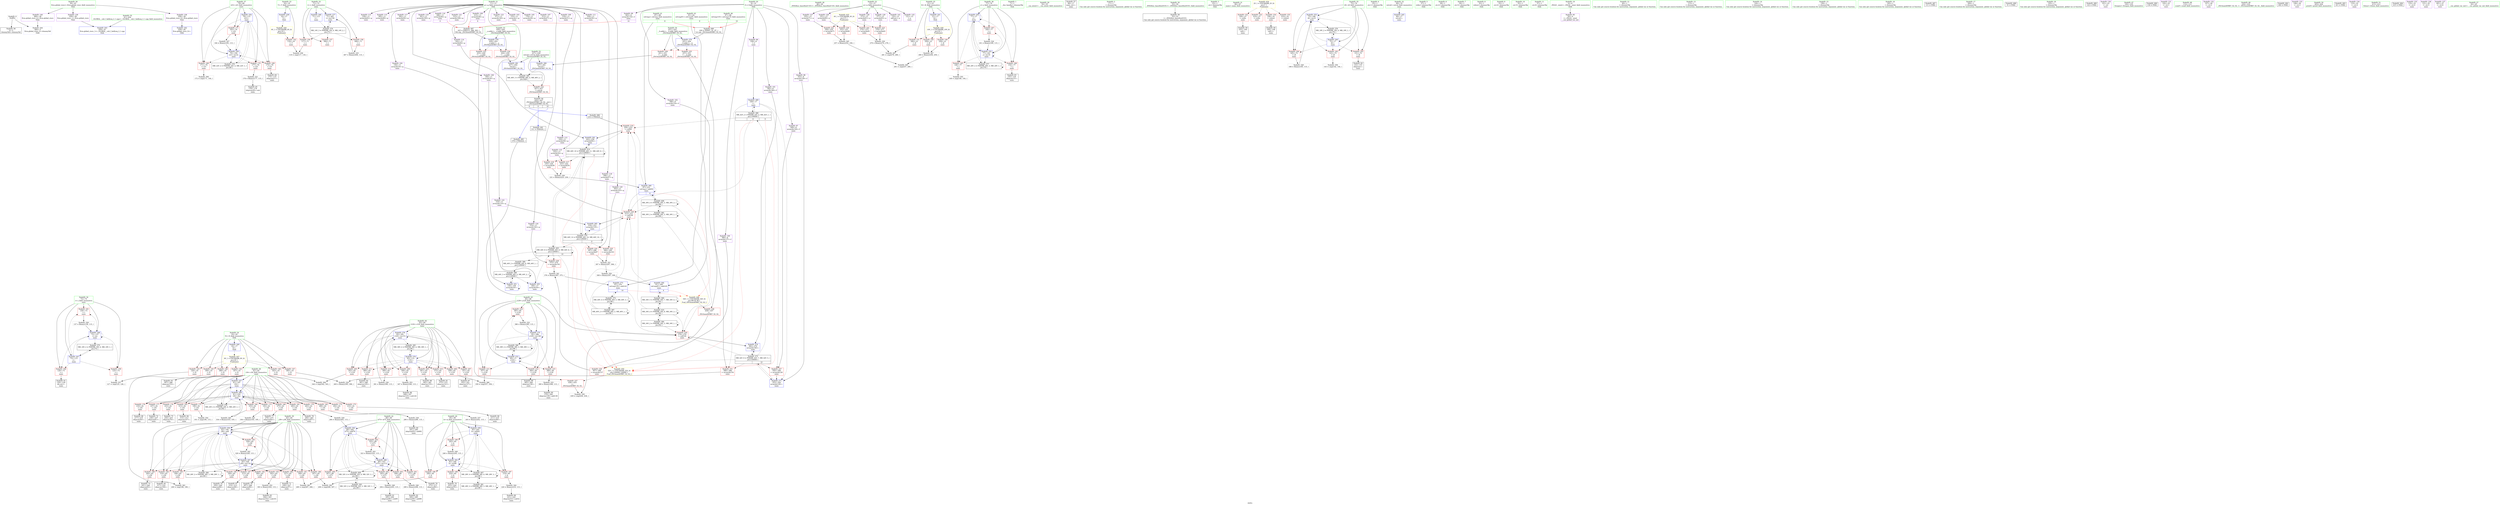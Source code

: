 digraph "SVFG" {
	label="SVFG";

	Node0x564cbdb52d70 [shape=record,color=grey,label="{NodeID: 0\nNullPtr}"];
	Node0x564cbdb52d70 -> Node0x564cbdb836e0[style=solid];
	Node0x564cbdb52d70 -> Node0x564cbdb90180[style=solid];
	Node0x564cbdb97c40 [shape=record,color=grey,label="{NodeID: 360\n172 = cmp(171, 144, )\n}"];
	Node0x564cbdb91c80 [shape=record,color=blue,label="{NodeID: 277\n71\<--407\nt\<--inc158\nmain\n}"];
	Node0x564cbdb91c80 -> Node0x564cbdba6bf0[style=dashed];
	Node0x564cbdb85960 [shape=record,color=red,label="{NodeID: 194\n316\<--83\n\<--j38\nmain\n}"];
	Node0x564cbdb85960 -> Node0x564cbdb84ed0[style=solid];
	Node0x564cbdb68bc0 [shape=record,color=purple,label="{NodeID: 111\n226\<--11\narrayidx56\<--g\nmain\n}"];
	Node0x564cbdb59b00 [shape=record,color=green,label="{NodeID: 28\n48\<--49\n_ZNSt8ios_base4InitC1Ev\<--_ZNSt8ios_base4InitC1Ev_field_insensitive\n}"];
	Node0x564cbdb8ce60 [shape=record,color=black,label="{NodeID: 388\nMR_42V_2 = PHI(MR_42V_4, MR_42V_1, )\npts\{100000 \}\n|{|<s3>8|<s4>9}}"];
	Node0x564cbdb8ce60 -> Node0x564cbdb86db0[style=dashed];
	Node0x564cbdb8ce60 -> Node0x564cbdb87360[style=dashed];
	Node0x564cbdb8ce60 -> Node0x564cbdb91600[style=dashed];
	Node0x564cbdb8ce60:s3 -> Node0x564cbdbbb320[style=dashed,color=red];
	Node0x564cbdb8ce60:s4 -> Node0x564cbdbbb320[style=dashed,color=red];
	Node0x564cbdb87020 [shape=record,color=red,label="{NodeID: 222\n274\<--273\n\<--arrayidx81\nmain\n}"];
	Node0x564cbdb87020 -> Node0x564cbdb94f40[style=solid];
	Node0x564cbdb88ae0 [shape=record,color=purple,label="{NodeID: 139\n459\<--39\nllvm.global_ctors_1\<--llvm.global_ctors\nGlob }"];
	Node0x564cbdb88ae0 -> Node0x564cbdb90080[style=solid];
	Node0x564cbdb836e0 [shape=record,color=black,label="{NodeID: 56\n2\<--3\ndummyVal\<--dummyVal\n}"];
	Node0x564cbdb953c0 [shape=record,color=grey,label="{NodeID: 333\n369 = Binary(368, 115, )\n}"];
	Node0x564cbdb953c0 -> Node0x564cbdb852e0[style=solid];
	Node0x564cbdb90690 [shape=record,color=blue,label="{NodeID: 250\n77\<--17\nj\<--\nmain\n}"];
	Node0x564cbdb90690 -> Node0x564cbdb8a060[style=dashed];
	Node0x564cbdb90690 -> Node0x564cbdb8a130[style=dashed];
	Node0x564cbdb90690 -> Node0x564cbdb8a200[style=dashed];
	Node0x564cbdb90690 -> Node0x564cbdb90690[style=dashed];
	Node0x564cbdb90690 -> Node0x564cbdb90830[style=dashed];
	Node0x564cbdb90690 -> Node0x564cbdba7af0[style=dashed];
	Node0x564cbdb8a200 [shape=record,color=red,label="{NodeID: 167\n160\<--77\n\<--j\nmain\n}"];
	Node0x564cbdb8a200 -> Node0x564cbdb94640[style=solid];
	Node0x564cbdb84e00 [shape=record,color=black,label="{NodeID: 84\n314\<--313\nidxprom107\<--\nmain\n}"];
	Node0x564cbdb53010 [shape=record,color=green,label="{NodeID: 1\n7\<--1\n__dso_handle\<--dummyObj\nGlob }"];
	Node0x564cbdb97dc0 [shape=record,color=grey,label="{NodeID: 361\n269 = cmp(267, 268, )\n}"];
	Node0x564cbdb91d50 [shape=record,color=blue,label="{NodeID: 278\n429\<--425\n__a.addr\<--__a\n_ZSt3maxIiERKT_S2_S2_\n}"];
	Node0x564cbdb91d50 -> Node0x564cbdb8f7d0[style=dashed];
	Node0x564cbdb91d50 -> Node0x564cbdb8f8a0[style=dashed];
	Node0x564cbdb85a30 [shape=record,color=red,label="{NodeID: 195\n328\<--83\n\<--j38\nmain\n}"];
	Node0x564cbdb85a30 -> Node0x564cbdb96140[style=solid];
	Node0x564cbdb68c90 [shape=record,color=purple,label="{NodeID: 112\n229\<--11\narrayidx58\<--g\nmain\n}"];
	Node0x564cbdb68c90 -> Node0x564cbdb86ce0[style=solid];
	Node0x564cbdb59c00 [shape=record,color=green,label="{NodeID: 29\n54\<--55\n__cxa_atexit\<--__cxa_atexit_field_insensitive\n}"];
	Node0x564cbdb8d360 [shape=record,color=black,label="{NodeID: 389\nMR_44V_2 = PHI(MR_44V_8, MR_44V_1, )\npts\{120000 \}\n}"];
	Node0x564cbdb8d360 -> Node0x564cbdbb07f0[style=dashed];
	Node0x564cbdb870f0 [shape=record,color=red,label="{NodeID: 223\n278\<--277\n\<--arrayidx83\nmain\n}"];
	Node0x564cbdb870f0 -> Node0x564cbdb94f40[style=solid];
	Node0x564cbdb88be0 [shape=record,color=purple,label="{NodeID: 140\n460\<--39\nllvm.global_ctors_2\<--llvm.global_ctors\nGlob }"];
	Node0x564cbdb88be0 -> Node0x564cbdb90180[style=solid];
	Node0x564cbdb837e0 [shape=record,color=black,label="{NodeID: 57\n68\<--17\nmain_ret\<--\nmain\n}"];
	Node0x564cbdb95540 [shape=record,color=grey,label="{NodeID: 334\n400 = Binary(395, 399, )\n}"];
	Node0x564cbdb90760 [shape=record,color=blue,label="{NodeID: 251\n156\<--158\narrayidx16\<--\nmain\n}"];
	Node0x564cbdb90760 -> Node0x564cbdb90760[style=dashed];
	Node0x564cbdb90760 -> Node0x564cbdbb07f0[style=dashed];
	Node0x564cbdb8a2d0 [shape=record,color=red,label="{NodeID: 168\n171\<--79\n\<--i23\nmain\n}"];
	Node0x564cbdb8a2d0 -> Node0x564cbdb97c40[style=solid];
	Node0x564cbdb84ed0 [shape=record,color=black,label="{NodeID: 85\n317\<--316\nidxprom109\<--\nmain\n}"];
	Node0x564cbdb538b0 [shape=record,color=green,label="{NodeID: 2\n17\<--1\n\<--dummyObj\nCan only get source location for instruction, argument, global var or function.}"];
	Node0x564cbdb97f40 [shape=record,color=grey,label="{NodeID: 362\n208 = cmp(206, 207, )\n}"];
	Node0x564cbdb91e20 [shape=record,color=blue,label="{NodeID: 279\n431\<--426\n__b.addr\<--__b\n_ZSt3maxIiERKT_S2_S2_\n}"];
	Node0x564cbdb91e20 -> Node0x564cbdb8f970[style=dashed];
	Node0x564cbdb91e20 -> Node0x564cbdb8fa40[style=dashed];
	Node0x564cbdb85b00 [shape=record,color=red,label="{NodeID: 196\n206\<--85\n\<--k\nmain\n}"];
	Node0x564cbdb85b00 -> Node0x564cbdb97f40[style=solid];
	Node0x564cbdb68d60 [shape=record,color=purple,label="{NodeID: 113\n239\<--11\narrayidx62\<--g\nmain\n}"];
	Node0x564cbdb59d00 [shape=record,color=green,label="{NodeID: 30\n53\<--59\n_ZNSt8ios_base4InitD1Ev\<--_ZNSt8ios_base4InitD1Ev_field_insensitive\n}"];
	Node0x564cbdb59d00 -> Node0x564cbdb838b0[style=solid];
	Node0x564cbdb871c0 [shape=record,color=red,label="{NodeID: 224\n297\<--296\n\<--arrayidx97\nmain\n}"];
	Node0x564cbdb871c0 -> Node0x564cbdb96ec0[style=solid];
	Node0x564cbdb88ce0 [shape=record,color=purple,label="{NodeID: 141\n132\<--13\nadd.ptr\<--a\nmain\n}"];
	Node0x564cbdb838b0 [shape=record,color=black,label="{NodeID: 58\n52\<--53\n\<--_ZNSt8ios_base4InitD1Ev\nCan only get source location for instruction, argument, global var or function.}"];
	Node0x564cbdb956c0 [shape=record,color=grey,label="{NodeID: 335\n407 = Binary(406, 115, )\n}"];
	Node0x564cbdb956c0 -> Node0x564cbdb91c80[style=solid];
	Node0x564cbdb90830 [shape=record,color=blue,label="{NodeID: 252\n77\<--161\nj\<--inc18\nmain\n}"];
	Node0x564cbdb90830 -> Node0x564cbdb8a060[style=dashed];
	Node0x564cbdb90830 -> Node0x564cbdb8a130[style=dashed];
	Node0x564cbdb90830 -> Node0x564cbdb8a200[style=dashed];
	Node0x564cbdb90830 -> Node0x564cbdb90690[style=dashed];
	Node0x564cbdb90830 -> Node0x564cbdb90830[style=dashed];
	Node0x564cbdb90830 -> Node0x564cbdba7af0[style=dashed];
	Node0x564cbdb8a3a0 [shape=record,color=red,label="{NodeID: 169\n174\<--79\n\<--i23\nmain\n}"];
	Node0x564cbdb8a3a0 -> Node0x564cbdb83dc0[style=solid];
	Node0x564cbdb84fa0 [shape=record,color=black,label="{NodeID: 86\n348\<--347\nidxprom125\<--sub124\nmain\n}"];
	Node0x564cbdb53940 [shape=record,color=green,label="{NodeID: 3\n23\<--1\n.str\<--dummyObj\nGlob }"];
	Node0x564cbdb980c0 [shape=record,color=grey,label="{NodeID: 363\n200 = cmp(198, 199, )\n}"];
	Node0x564cbdb91ef0 [shape=record,color=blue,label="{NodeID: 280\n427\<--441\nretval\<--\n_ZSt3maxIiERKT_S2_S2_\n}"];
	Node0x564cbdb91ef0 -> Node0x564cbdbaf8f0[style=dashed];
	Node0x564cbdb85bd0 [shape=record,color=red,label="{NodeID: 197\n219\<--85\n\<--k\nmain\n}"];
	Node0x564cbdb85bd0 -> Node0x564cbdb96440[style=solid];
	Node0x564cbdb68e30 [shape=record,color=purple,label="{NodeID: 114\n242\<--11\narrayidx64\<--g\nmain\n}"];
	Node0x564cbdb68e30 -> Node0x564cbdb90f80[style=solid];
	Node0x564cbdb59e00 [shape=record,color=green,label="{NodeID: 31\n66\<--67\nmain\<--main_field_insensitive\n}"];
	Node0x564cbdb87290 [shape=record,color=red,label="{NodeID: 225\n306\<--305\n\<--arrayidx103\nmain\n}"];
	Node0x564cbdb87290 -> Node0x564cbdb96ec0[style=solid];
	Node0x564cbdb88db0 [shape=record,color=red,label="{NodeID: 142\n118\<--16\n\<--T\nmain\n}"];
	Node0x564cbdb88db0 -> Node0x564cbdb97940[style=solid];
	Node0x564cbdb839b0 [shape=record,color=black,label="{NodeID: 59\n103\<--100\ncall\<--\nmain\n}"];
	Node0x564cbdb95840 [shape=record,color=grey,label="{NodeID: 336\n391 = Binary(390, 115, )\n}"];
	Node0x564cbdb95840 -> Node0x564cbdb91bb0[style=solid];
	Node0x564cbdb90900 [shape=record,color=blue,label="{NodeID: 253\n75\<--166\ni8\<--inc21\nmain\n}"];
	Node0x564cbdb90900 -> Node0x564cbdb89df0[style=dashed];
	Node0x564cbdb90900 -> Node0x564cbdb89ec0[style=dashed];
	Node0x564cbdb90900 -> Node0x564cbdb89f90[style=dashed];
	Node0x564cbdb90900 -> Node0x564cbdb90900[style=dashed];
	Node0x564cbdb90900 -> Node0x564cbdba75f0[style=dashed];
	Node0x564cbdb8a470 [shape=record,color=red,label="{NodeID: 170\n177\<--79\n\<--i23\nmain\n}"];
	Node0x564cbdb8a470 -> Node0x564cbdb950c0[style=solid];
	Node0x564cbdb85070 [shape=record,color=black,label="{NodeID: 87\n352\<--351\nidxprom127\<--\nmain\n}"];
	Node0x564cbdb539d0 [shape=record,color=green,label="{NodeID: 4\n25\<--1\n.str.1\<--dummyObj\nGlob }"];
	Node0x564cbdb98240 [shape=record,color=grey,label="{NodeID: 364\n344 = cmp(342, 343, )\n}"];
	Node0x564cbdb91fc0 [shape=record,color=blue,label="{NodeID: 281\n427\<--444\nretval\<--\n_ZSt3maxIiERKT_S2_S2_\n}"];
	Node0x564cbdb91fc0 -> Node0x564cbdbaf8f0[style=dashed];
	Node0x564cbdb85ca0 [shape=record,color=red,label="{NodeID: 198\n224\<--85\n\<--k\nmain\n}"];
	Node0x564cbdb85ca0 -> Node0x564cbdb842a0[style=solid];
	Node0x564cbdb877e0 [shape=record,color=purple,label="{NodeID: 115\n285\<--11\narrayidx88\<--g\nmain\n}"];
	Node0x564cbdb67a70 [shape=record,color=green,label="{NodeID: 32\n69\<--70\nretval\<--retval_field_insensitive\nmain\n}"];
	Node0x564cbdb67a70 -> Node0x564cbdb90280[style=solid];
	Node0x564cbdb87360 [shape=record,color=red,label="{NodeID: 226\n312\<--311\n\<--call106\nmain\n}"];
	Node0x564cbdb87360 -> Node0x564cbdb912c0[style=solid];
	Node0x564cbdb88e80 [shape=record,color=red,label="{NodeID: 143\n126\<--19\n\<--N\nmain\n}"];
	Node0x564cbdb88e80 -> Node0x564cbdb977c0[style=solid];
	Node0x564cbdb83a80 [shape=record,color=black,label="{NodeID: 60\n109\<--106\ncall1\<--\nmain\n}"];
	Node0x564cbdb959c0 [shape=record,color=grey,label="{NodeID: 337\n203 = Binary(202, 115, )\n}"];
	Node0x564cbdb959c0 -> Node0x564cbdb90de0[style=solid];
	Node0x564cbdb909d0 [shape=record,color=blue,label="{NodeID: 254\n79\<--115\ni23\<--\nmain\n}"];
	Node0x564cbdb909d0 -> Node0x564cbdb8a2d0[style=dashed];
	Node0x564cbdb909d0 -> Node0x564cbdb8a3a0[style=dashed];
	Node0x564cbdb909d0 -> Node0x564cbdb8a470[style=dashed];
	Node0x564cbdb909d0 -> Node0x564cbdb8a540[style=dashed];
	Node0x564cbdb909d0 -> Node0x564cbdb90b70[style=dashed];
	Node0x564cbdb909d0 -> Node0x564cbdba7ff0[style=dashed];
	Node0x564cbdb8a540 [shape=record,color=red,label="{NodeID: 171\n183\<--79\n\<--i23\nmain\n}"];
	Node0x564cbdb8a540 -> Node0x564cbdb94ac0[style=solid];
	Node0x564cbdb85140 [shape=record,color=black,label="{NodeID: 88\n362\<--361\nidxprom133\<--\nmain\n}"];
	Node0x564cbdb53a60 [shape=record,color=green,label="{NodeID: 5\n27\<--1\nstdin\<--dummyObj\nGlob }"];
	Node0x564cbdb983c0 [shape=record,color=grey,label="{NodeID: 365\n261 = cmp(257, 260, )\n}"];
	Node0x564cbdb85d70 [shape=record,color=red,label="{NodeID: 199\n245\<--85\n\<--k\nmain\n}"];
	Node0x564cbdb85d70 -> Node0x564cbdb96bc0[style=solid];
	Node0x564cbdb87870 [shape=record,color=purple,label="{NodeID: 116\n288\<--11\narrayidx90\<--g\nmain\n|{<s0>9}}"];
	Node0x564cbdb87870:s0 -> Node0x564cbdbd4f00[style=solid,color=red];
	Node0x564cbdb67b40 [shape=record,color=green,label="{NodeID: 33\n71\<--72\nt\<--t_field_insensitive\nmain\n}"];
	Node0x564cbdb67b40 -> Node0x564cbdb89910[style=solid];
	Node0x564cbdb67b40 -> Node0x564cbdb899e0[style=solid];
	Node0x564cbdb67b40 -> Node0x564cbdb89ab0[style=solid];
	Node0x564cbdb67b40 -> Node0x564cbdb90350[style=solid];
	Node0x564cbdb67b40 -> Node0x564cbdb91c80[style=solid];
	Node0x564cbdb87430 [shape=record,color=red,label="{NodeID: 227\n350\<--349\n\<--arrayidx126\nmain\n}"];
	Node0x564cbdb87430 -> Node0x564cbdb917a0[style=solid];
	Node0x564cbdb88f50 [shape=record,color=red,label="{NodeID: 144\n187\<--19\n\<--N\nmain\n}"];
	Node0x564cbdb88f50 -> Node0x564cbdb90c40[style=solid];
	Node0x564cbdb83b50 [shape=record,color=black,label="{NodeID: 61\n130\<--129\nidx.ext\<--\nmain\n}"];
	Node0x564cbdb95b40 [shape=record,color=grey,label="{NodeID: 338\n290 = Binary(289, 115, )\n}"];
	Node0x564cbdb95b40 -> Node0x564cbdb84ac0[style=solid];
	Node0x564cbdb90aa0 [shape=record,color=blue,label="{NodeID: 255\n180\<--17\narrayidx30\<--\nmain\n}"];
	Node0x564cbdb90aa0 -> Node0x564cbdb90aa0[style=dashed];
	Node0x564cbdb90aa0 -> Node0x564cbdbb2af0[style=dashed];
	Node0x564cbdb8a610 [shape=record,color=red,label="{NodeID: 172\n190\<--81\n\<--i34\nmain\n}"];
	Node0x564cbdb8a610 -> Node0x564cbdb97340[style=solid];
	Node0x564cbdb85210 [shape=record,color=black,label="{NodeID: 89\n365\<--364\nidxprom136\<--\nmain\n}"];
	Node0x564cbdb58ad0 [shape=record,color=green,label="{NodeID: 6\n28\<--1\n.str.2\<--dummyObj\nGlob }"];
	Node0x564cbdbbb240 [shape=record,color=yellow,style=double,label="{NodeID: 449\n54V_1 = ENCHI(MR_54V_0)\npts\{88 92 98 \}\nFun[_ZSt3maxIiERKT_S2_S2_]}"];
	Node0x564cbdbbb240 -> Node0x564cbdb8fbe0[style=dashed];
	Node0x564cbdb98540 [shape=record,color=grey,label="{NodeID: 366\n359 = cmp(357, 358, )\n}"];
	Node0x564cbdb85e40 [shape=record,color=red,label="{NodeID: 200\n267\<--89\n\<--k75\nmain\n}"];
	Node0x564cbdb85e40 -> Node0x564cbdb97dc0[style=solid];
	Node0x564cbdb87900 [shape=record,color=purple,label="{NodeID: 117\n292\<--11\narrayidx94\<--g\nmain\n}"];
	Node0x564cbdb67c10 [shape=record,color=green,label="{NodeID: 34\n73\<--74\ni\<--i_field_insensitive\nmain\n}"];
	Node0x564cbdb67c10 -> Node0x564cbdb89b80[style=solid];
	Node0x564cbdb67c10 -> Node0x564cbdb89c50[style=solid];
	Node0x564cbdb67c10 -> Node0x564cbdb89d20[style=solid];
	Node0x564cbdb67c10 -> Node0x564cbdb90420[style=solid];
	Node0x564cbdb67c10 -> Node0x564cbdb904f0[style=solid];
	Node0x564cbdb87500 [shape=record,color=red,label="{NodeID: 228\n367\<--366\n\<--arrayidx137\nmain\n}"];
	Node0x564cbdb87500 -> Node0x564cbdb95fc0[style=solid];
	Node0x564cbdb89020 [shape=record,color=red,label="{NodeID: 145\n199\<--19\n\<--N\nmain\n}"];
	Node0x564cbdb89020 -> Node0x564cbdb980c0[style=solid];
	Node0x564cbdb83c20 [shape=record,color=black,label="{NodeID: 62\n152\<--151\nidxprom\<--\nmain\n}"];
	Node0x564cbdb95cc0 [shape=record,color=grey,label="{NodeID: 339\n231 = Binary(223, 230, )\n}"];
	Node0x564cbdb95cc0 -> Node0x564cbdb90eb0[style=solid];
	Node0x564cbdb90b70 [shape=record,color=blue,label="{NodeID: 256\n79\<--184\ni23\<--inc32\nmain\n}"];
	Node0x564cbdb90b70 -> Node0x564cbdb8a2d0[style=dashed];
	Node0x564cbdb90b70 -> Node0x564cbdb8a3a0[style=dashed];
	Node0x564cbdb90b70 -> Node0x564cbdb8a470[style=dashed];
	Node0x564cbdb90b70 -> Node0x564cbdb8a540[style=dashed];
	Node0x564cbdb90b70 -> Node0x564cbdb90b70[style=dashed];
	Node0x564cbdb90b70 -> Node0x564cbdba7ff0[style=dashed];
	Node0x564cbdb8a6e0 [shape=record,color=red,label="{NodeID: 173\n193\<--81\n\<--i34\nmain\n}"];
	Node0x564cbdb8a6e0 -> Node0x564cbdb947c0[style=solid];
	Node0x564cbdb852e0 [shape=record,color=black,label="{NodeID: 90\n370\<--369\nidxprom139\<--add138\nmain\n}"];
	Node0x564cbdb58b60 [shape=record,color=green,label="{NodeID: 7\n30\<--1\n.str.3\<--dummyObj\nGlob }"];
	Node0x564cbdbbb320 [shape=record,color=yellow,style=double,label="{NodeID: 450\n52V_1 = ENCHI(MR_52V_0)\npts\{100000 120000 \}\nFun[_ZSt3maxIiERKT_S2_S2_]}"];
	Node0x564cbdbbb320 -> Node0x564cbdb8fb10[style=dashed];
	Node0x564cbdb986c0 [shape=record,color=grey,label="{NodeID: 367\n281 = cmp(279, 280, )\n}"];
	Node0x564cbdb85f10 [shape=record,color=red,label="{NodeID: 201\n271\<--89\n\<--k75\nmain\n}"];
	Node0x564cbdb85f10 -> Node0x564cbdb84780[style=solid];
	Node0x564cbdb879d0 [shape=record,color=purple,label="{NodeID: 118\n296\<--11\narrayidx97\<--g\nmain\n}"];
	Node0x564cbdb879d0 -> Node0x564cbdb871c0[style=solid];
	Node0x564cbdb67ce0 [shape=record,color=green,label="{NodeID: 35\n75\<--76\ni8\<--i8_field_insensitive\nmain\n}"];
	Node0x564cbdb67ce0 -> Node0x564cbdb89df0[style=solid];
	Node0x564cbdb67ce0 -> Node0x564cbdb89ec0[style=solid];
	Node0x564cbdb67ce0 -> Node0x564cbdb89f90[style=solid];
	Node0x564cbdb67ce0 -> Node0x564cbdb905c0[style=solid];
	Node0x564cbdb67ce0 -> Node0x564cbdb90900[style=solid];
	Node0x564cbdbaf8f0 [shape=record,color=black,label="{NodeID: 395\nMR_46V_3 = PHI(MR_46V_4, MR_46V_2, )\npts\{428 \}\n}"];
	Node0x564cbdbaf8f0 -> Node0x564cbdb8f700[style=dashed];
	Node0x564cbdb875d0 [shape=record,color=red,label="{NodeID: 229\n375\<--374\n\<--arrayidx142\nmain\n}"];
	Node0x564cbdb875d0 -> Node0x564cbdb95fc0[style=solid];
	Node0x564cbdb890f0 [shape=record,color=red,label="{NodeID: 146\n343\<--19\n\<--N\nmain\n}"];
	Node0x564cbdb890f0 -> Node0x564cbdb98240[style=solid];
	Node0x564cbdb83cf0 [shape=record,color=black,label="{NodeID: 63\n155\<--154\nidxprom15\<--\nmain\n}"];
	Node0x564cbdb95e40 [shape=record,color=grey,label="{NodeID: 340\n334 = Binary(333, 335, )\n}"];
	Node0x564cbdb95e40 -> Node0x564cbdb91530[style=solid];
	Node0x564cbdb90c40 [shape=record,color=blue,label="{NodeID: 257\n81\<--187\ni34\<--\nmain\n}"];
	Node0x564cbdb90c40 -> Node0x564cbdb8a610[style=dashed];
	Node0x564cbdb90c40 -> Node0x564cbdb8a6e0[style=dashed];
	Node0x564cbdb90c40 -> Node0x564cbdb8a7b0[style=dashed];
	Node0x564cbdb90c40 -> Node0x564cbdb8a880[style=dashed];
	Node0x564cbdb90c40 -> Node0x564cbdb8a950[style=dashed];
	Node0x564cbdb90c40 -> Node0x564cbdb8aa20[style=dashed];
	Node0x564cbdb90c40 -> Node0x564cbdb8aaf0[style=dashed];
	Node0x564cbdb90c40 -> Node0x564cbdb8abc0[style=dashed];
	Node0x564cbdb90c40 -> Node0x564cbdb8ac90[style=dashed];
	Node0x564cbdb90c40 -> Node0x564cbdb8ad60[style=dashed];
	Node0x564cbdb90c40 -> Node0x564cbdb8ae30[style=dashed];
	Node0x564cbdb90c40 -> Node0x564cbdb8af00[style=dashed];
	Node0x564cbdb90c40 -> Node0x564cbdb8afd0[style=dashed];
	Node0x564cbdb90c40 -> Node0x564cbdb91530[style=dashed];
	Node0x564cbdb90c40 -> Node0x564cbdba8d00[style=dashed];
	Node0x564cbdb8a7b0 [shape=record,color=red,label="{NodeID: 174\n202\<--81\n\<--i34\nmain\n}"];
	Node0x564cbdb8a7b0 -> Node0x564cbdb959c0[style=solid];
	Node0x564cbdb853b0 [shape=record,color=black,label="{NodeID: 91\n373\<--372\nidxprom141\<--\nmain\n}"];
	Node0x564cbdb58bf0 [shape=record,color=green,label="{NodeID: 8\n32\<--1\nstdout\<--dummyObj\nGlob }"];
	Node0x564cbdb85fe0 [shape=record,color=red,label="{NodeID: 202\n293\<--89\n\<--k75\nmain\n}"];
	Node0x564cbdb85fe0 -> Node0x564cbdb96a40[style=solid];
	Node0x564cbdb87aa0 [shape=record,color=purple,label="{NodeID: 119\n301\<--11\narrayidx100\<--g\nmain\n}"];
	Node0x564cbdb67db0 [shape=record,color=green,label="{NodeID: 36\n77\<--78\nj\<--j_field_insensitive\nmain\n}"];
	Node0x564cbdb67db0 -> Node0x564cbdb8a060[style=solid];
	Node0x564cbdb67db0 -> Node0x564cbdb8a130[style=solid];
	Node0x564cbdb67db0 -> Node0x564cbdb8a200[style=solid];
	Node0x564cbdb67db0 -> Node0x564cbdb90690[style=solid];
	Node0x564cbdb67db0 -> Node0x564cbdb90830[style=solid];
	Node0x564cbdb876a0 [shape=record,color=red,label="{NodeID: 230\n379\<--378\n\<--call144\nmain\n}"];
	Node0x564cbdb876a0 -> Node0x564cbdb91a10[style=solid];
	Node0x564cbdb891c0 [shape=record,color=red,label="{NodeID: 147\n395\<--19\n\<--N\nmain\n}"];
	Node0x564cbdb891c0 -> Node0x564cbdb95540[style=solid];
	Node0x564cbdb83dc0 [shape=record,color=black,label="{NodeID: 64\n175\<--174\nidxprom27\<--\nmain\n}"];
	Node0x564cbdbb89f0 [shape=record,color=yellow,style=double,label="{NodeID: 424\n2V_1 = ENCHI(MR_2V_0)\npts\{1 \}\nFun[main]}"];
	Node0x564cbdbb89f0 -> Node0x564cbdb895d0[style=dashed];
	Node0x564cbdbb89f0 -> Node0x564cbdb896a0[style=dashed];
	Node0x564cbdbb89f0 -> Node0x564cbdb89770[style=dashed];
	Node0x564cbdbb89f0 -> Node0x564cbdb89840[style=dashed];
	Node0x564cbdb95fc0 [shape=record,color=grey,label="{NodeID: 341\n376 = Binary(367, 375, )\n}"];
	Node0x564cbdb95fc0 -> Node0x564cbdb91940[style=solid];
	Node0x564cbdb90d10 [shape=record,color=blue,label="{NodeID: 258\n83\<--194\nj38\<--add\nmain\n}"];
	Node0x564cbdb90d10 -> Node0x564cbdb8b0a0[style=dashed];
	Node0x564cbdb90d10 -> Node0x564cbdb8b170[style=dashed];
	Node0x564cbdb90d10 -> Node0x564cbdb8b240[style=dashed];
	Node0x564cbdb90d10 -> Node0x564cbdb8b310[style=dashed];
	Node0x564cbdb90d10 -> Node0x564cbdb8b3e0[style=dashed];
	Node0x564cbdb90d10 -> Node0x564cbdb8b4b0[style=dashed];
	Node0x564cbdb90d10 -> Node0x564cbdb8b580[style=dashed];
	Node0x564cbdb90d10 -> Node0x564cbdb857c0[style=dashed];
	Node0x564cbdb90d10 -> Node0x564cbdb85890[style=dashed];
	Node0x564cbdb90d10 -> Node0x564cbdb85960[style=dashed];
	Node0x564cbdb90d10 -> Node0x564cbdb85a30[style=dashed];
	Node0x564cbdb90d10 -> Node0x564cbdb90d10[style=dashed];
	Node0x564cbdb90d10 -> Node0x564cbdb91460[style=dashed];
	Node0x564cbdb90d10 -> Node0x564cbdba8df0[style=dashed];
	Node0x564cbdb8a880 [shape=record,color=red,label="{NodeID: 175\n210\<--81\n\<--i34\nmain\n}"];
	Node0x564cbdb8a880 -> Node0x564cbdb83f60[style=solid];
	Node0x564cbdb85480 [shape=record,color=black,label="{NodeID: 92\n381\<--380\nidxprom145\<--\nmain\n}"];
	Node0x564cbdb58c80 [shape=record,color=green,label="{NodeID: 9\n33\<--1\n.str.4\<--dummyObj\nGlob }"];
	Node0x564cbdba52f0 [shape=record,color=black,label="{NodeID: 369\nMR_34V_5 = PHI(MR_34V_7, MR_34V_4, )\npts\{92 \}\n}"];
	Node0x564cbdba52f0 -> Node0x564cbdb911f0[style=dashed];
	Node0x564cbdba52f0 -> Node0x564cbdba52f0[style=dashed];
	Node0x564cbdba52f0 -> Node0x564cbdbb43f0[style=dashed];
	Node0x564cbdb860b0 [shape=record,color=red,label="{NodeID: 203\n298\<--89\n\<--k75\nmain\n}"];
	Node0x564cbdb860b0 -> Node0x564cbdb96740[style=solid];
	Node0x564cbdb87b70 [shape=record,color=purple,label="{NodeID: 120\n305\<--11\narrayidx103\<--g\nmain\n}"];
	Node0x564cbdb87b70 -> Node0x564cbdb87290[style=solid];
	Node0x564cbdb67e80 [shape=record,color=green,label="{NodeID: 37\n79\<--80\ni23\<--i23_field_insensitive\nmain\n}"];
	Node0x564cbdb67e80 -> Node0x564cbdb8a2d0[style=solid];
	Node0x564cbdb67e80 -> Node0x564cbdb8a3a0[style=solid];
	Node0x564cbdb67e80 -> Node0x564cbdb8a470[style=solid];
	Node0x564cbdb67e80 -> Node0x564cbdb8a540[style=solid];
	Node0x564cbdb67e80 -> Node0x564cbdb909d0[style=solid];
	Node0x564cbdb67e80 -> Node0x564cbdb90b70[style=solid];
	Node0x564cbdb8f670 [shape=record,color=red,label="{NodeID: 231\n399\<--398\n\<--arrayidx154\nmain\n}"];
	Node0x564cbdb8f670 -> Node0x564cbdb95540[style=solid];
	Node0x564cbdb89290 [shape=record,color=red,label="{NodeID: 148\n396\<--19\n\<--N\nmain\n}"];
	Node0x564cbdb89290 -> Node0x564cbdb85550[style=solid];
	Node0x564cbdb83e90 [shape=record,color=black,label="{NodeID: 65\n179\<--178\nidxprom29\<--sub\nmain\n}"];
	Node0x564cbdbb9510 [shape=record,color=yellow,style=double,label="{NodeID: 425\n4V_1 = ENCHI(MR_4V_0)\npts\{15 \}\nFun[main]}"];
	Node0x564cbdbb9510 -> Node0x564cbdb86e80[style=dashed];
	Node0x564cbdbb9510 -> Node0x564cbdb86f50[style=dashed];
	Node0x564cbdbb9510 -> Node0x564cbdb87020[style=dashed];
	Node0x564cbdbb9510 -> Node0x564cbdb870f0[style=dashed];
	Node0x564cbdb96140 [shape=record,color=grey,label="{NodeID: 342\n329 = Binary(328, 115, )\n}"];
	Node0x564cbdb96140 -> Node0x564cbdb91460[style=solid];
	Node0x564cbdb90de0 [shape=record,color=blue,label="{NodeID: 259\n85\<--203\nk\<--add42\nmain\n}"];
	Node0x564cbdb90de0 -> Node0x564cbdb85b00[style=dashed];
	Node0x564cbdb90de0 -> Node0x564cbdb85bd0[style=dashed];
	Node0x564cbdb90de0 -> Node0x564cbdb85ca0[style=dashed];
	Node0x564cbdb90de0 -> Node0x564cbdb85d70[style=dashed];
	Node0x564cbdb90de0 -> Node0x564cbdb91050[style=dashed];
	Node0x564cbdb90de0 -> Node0x564cbdbb34f0[style=dashed];
	Node0x564cbdb8a950 [shape=record,color=red,label="{NodeID: 176\n216\<--81\n\<--i34\nmain\n}"];
	Node0x564cbdb8a950 -> Node0x564cbdb84100[style=solid];
	Node0x564cbdb85550 [shape=record,color=black,label="{NodeID: 93\n397\<--396\nidxprom153\<--\nmain\n}"];
	Node0x564cbdb58d10 [shape=record,color=green,label="{NodeID: 10\n35\<--1\n.str.5\<--dummyObj\nGlob }"];
	Node0x564cbdba57f0 [shape=record,color=black,label="{NodeID: 370\nMR_44V_12 = PHI(MR_44V_14, MR_44V_10, )\npts\{120000 \}\n|{|<s7>9}}"];
	Node0x564cbdba57f0 -> Node0x564cbdb871c0[style=dashed];
	Node0x564cbdba57f0 -> Node0x564cbdb87290[style=dashed];
	Node0x564cbdba57f0 -> Node0x564cbdb87360[style=dashed];
	Node0x564cbdba57f0 -> Node0x564cbdb912c0[style=dashed];
	Node0x564cbdba57f0 -> Node0x564cbdba57f0[style=dashed];
	Node0x564cbdba57f0 -> Node0x564cbdbb2af0[style=dashed];
	Node0x564cbdba57f0 -> Node0x564cbdbb57f0[style=dashed];
	Node0x564cbdba57f0:s7 -> Node0x564cbdbbb320[style=dashed,color=red];
	Node0x564cbdb86180 [shape=record,color=red,label="{NodeID: 204\n322\<--89\n\<--k75\nmain\n}"];
	Node0x564cbdb86180 -> Node0x564cbdb962c0[style=solid];
	Node0x564cbdb87c40 [shape=record,color=purple,label="{NodeID: 121\n315\<--11\narrayidx108\<--g\nmain\n}"];
	Node0x564cbdb67f50 [shape=record,color=green,label="{NodeID: 38\n81\<--82\ni34\<--i34_field_insensitive\nmain\n}"];
	Node0x564cbdb67f50 -> Node0x564cbdb8a610[style=solid];
	Node0x564cbdb67f50 -> Node0x564cbdb8a6e0[style=solid];
	Node0x564cbdb67f50 -> Node0x564cbdb8a7b0[style=solid];
	Node0x564cbdb67f50 -> Node0x564cbdb8a880[style=solid];
	Node0x564cbdb67f50 -> Node0x564cbdb8a950[style=solid];
	Node0x564cbdb67f50 -> Node0x564cbdb8aa20[style=solid];
	Node0x564cbdb67f50 -> Node0x564cbdb8aaf0[style=solid];
	Node0x564cbdb67f50 -> Node0x564cbdb8abc0[style=solid];
	Node0x564cbdb67f50 -> Node0x564cbdb8ac90[style=solid];
	Node0x564cbdb67f50 -> Node0x564cbdb8ad60[style=solid];
	Node0x564cbdb67f50 -> Node0x564cbdb8ae30[style=solid];
	Node0x564cbdb67f50 -> Node0x564cbdb8af00[style=solid];
	Node0x564cbdb67f50 -> Node0x564cbdb8afd0[style=solid];
	Node0x564cbdb67f50 -> Node0x564cbdb90c40[style=solid];
	Node0x564cbdb67f50 -> Node0x564cbdb91530[style=solid];
	Node0x564cbdbb07f0 [shape=record,color=black,label="{NodeID: 398\nMR_44V_3 = PHI(MR_44V_4, MR_44V_2, )\npts\{120000 \}\n}"];
	Node0x564cbdbb07f0 -> Node0x564cbdb90760[style=dashed];
	Node0x564cbdbb07f0 -> Node0x564cbdb90aa0[style=dashed];
	Node0x564cbdbb07f0 -> Node0x564cbdbb07f0[style=dashed];
	Node0x564cbdbb07f0 -> Node0x564cbdbb2af0[style=dashed];
	Node0x564cbdb8f700 [shape=record,color=red,label="{NodeID: 232\n447\<--427\n\<--retval\n_ZSt3maxIiERKT_S2_S2_\n}"];
	Node0x564cbdb8f700 -> Node0x564cbdb85620[style=solid];
	Node0x564cbdb89360 [shape=record,color=red,label="{NodeID: 149\n258\<--21\n\<--K\nmain\n}"];
	Node0x564cbdb89360 -> Node0x564cbdb968c0[style=solid];
	Node0x564cbdb83f60 [shape=record,color=black,label="{NodeID: 66\n211\<--210\nidxprom46\<--\nmain\n}"];
	Node0x564cbdbb95f0 [shape=record,color=yellow,style=double,label="{NodeID: 426\n6V_1 = ENCHI(MR_6V_0)\npts\{18 \}\nFun[main]}"];
	Node0x564cbdbb95f0 -> Node0x564cbdb88db0[style=dashed];
	Node0x564cbdb962c0 [shape=record,color=grey,label="{NodeID: 343\n323 = Binary(322, 115, )\n}"];
	Node0x564cbdb962c0 -> Node0x564cbdb91390[style=solid];
	Node0x564cbdb90eb0 [shape=record,color=blue,label="{NodeID: 260\n87\<--231\nref.tmp\<--add59\nmain\n|{|<s4>8}}"];
	Node0x564cbdb90eb0 -> Node0x564cbdb86db0[style=dashed];
	Node0x564cbdb90eb0 -> Node0x564cbdb87360[style=dashed];
	Node0x564cbdb90eb0 -> Node0x564cbdb90eb0[style=dashed];
	Node0x564cbdb90eb0 -> Node0x564cbdbb39f0[style=dashed];
	Node0x564cbdb90eb0:s4 -> Node0x564cbdbbb240[style=dashed,color=red];
	Node0x564cbdb8aa20 [shape=record,color=red,label="{NodeID: 177\n237\<--81\n\<--i34\nmain\n}"];
	Node0x564cbdb8aa20 -> Node0x564cbdb84440[style=solid];
	Node0x564cbdb85620 [shape=record,color=black,label="{NodeID: 94\n424\<--447\n_ZSt3maxIiERKT_S2_S2__ret\<--\n_ZSt3maxIiERKT_S2_S2_\n|{<s0>8|<s1>9|<s2>10}}"];
	Node0x564cbdb85620:s0 -> Node0x564cbdbd4dc0[style=solid,color=blue];
	Node0x564cbdb85620:s1 -> Node0x564cbdbd47d0[style=solid,color=blue];
	Node0x564cbdb85620:s2 -> Node0x564cbdbd4c30[style=solid,color=blue];
	Node0x564cbdb57a20 [shape=record,color=green,label="{NodeID: 11\n37\<--1\n.str.6\<--dummyObj\nGlob }"];
	Node0x564cbdb86250 [shape=record,color=red,label="{NodeID: 205\n342\<--93\n\<--i120\nmain\n}"];
	Node0x564cbdb86250 -> Node0x564cbdb98240[style=solid];
	Node0x564cbdb87d10 [shape=record,color=purple,label="{NodeID: 122\n318\<--11\narrayidx110\<--g\nmain\n}"];
	Node0x564cbdb87d10 -> Node0x564cbdb912c0[style=solid];
	Node0x564cbdb68020 [shape=record,color=green,label="{NodeID: 39\n83\<--84\nj38\<--j38_field_insensitive\nmain\n}"];
	Node0x564cbdb68020 -> Node0x564cbdb8b0a0[style=solid];
	Node0x564cbdb68020 -> Node0x564cbdb8b170[style=solid];
	Node0x564cbdb68020 -> Node0x564cbdb8b240[style=solid];
	Node0x564cbdb68020 -> Node0x564cbdb8b310[style=solid];
	Node0x564cbdb68020 -> Node0x564cbdb8b3e0[style=solid];
	Node0x564cbdb68020 -> Node0x564cbdb8b4b0[style=solid];
	Node0x564cbdb68020 -> Node0x564cbdb8b580[style=solid];
	Node0x564cbdb68020 -> Node0x564cbdb857c0[style=solid];
	Node0x564cbdb68020 -> Node0x564cbdb85890[style=solid];
	Node0x564cbdb68020 -> Node0x564cbdb85960[style=solid];
	Node0x564cbdb68020 -> Node0x564cbdb85a30[style=solid];
	Node0x564cbdb68020 -> Node0x564cbdb90d10[style=solid];
	Node0x564cbdb68020 -> Node0x564cbdb91460[style=solid];
	Node0x564cbdb8f7d0 [shape=record,color=red,label="{NodeID: 233\n435\<--429\n\<--__a.addr\n_ZSt3maxIiERKT_S2_S2_\n}"];
	Node0x564cbdb8f7d0 -> Node0x564cbdb8fb10[style=solid];
	Node0x564cbdb89430 [shape=record,color=red,label="{NodeID: 150\n259\<--21\n\<--K\nmain\n}"];
	Node0x564cbdb89430 -> Node0x564cbdb968c0[style=solid];
	Node0x564cbdb84030 [shape=record,color=black,label="{NodeID: 67\n214\<--213\nidxprom48\<--\nmain\n}"];
	Node0x564cbdba84f0 [shape=record,color=yellow,style=double,label="{NodeID: 427\n8V_1 = ENCHI(MR_8V_0)\npts\{20 \}\nFun[main]}"];
	Node0x564cbdba84f0 -> Node0x564cbdb88e80[style=dashed];
	Node0x564cbdba84f0 -> Node0x564cbdb88f50[style=dashed];
	Node0x564cbdba84f0 -> Node0x564cbdb89020[style=dashed];
	Node0x564cbdba84f0 -> Node0x564cbdb890f0[style=dashed];
	Node0x564cbdba84f0 -> Node0x564cbdb891c0[style=dashed];
	Node0x564cbdba84f0 -> Node0x564cbdb89290[style=dashed];
	Node0x564cbdb96440 [shape=record,color=grey,label="{NodeID: 344\n220 = Binary(219, 115, )\n}"];
	Node0x564cbdb96440 -> Node0x564cbdb841d0[style=solid];
	Node0x564cbdb90f80 [shape=record,color=blue,label="{NodeID: 261\n242\<--236\narrayidx64\<--\nmain\n}"];
	Node0x564cbdb90f80 -> Node0x564cbdbb57f0[style=dashed];
	Node0x564cbdb8aaf0 [shape=record,color=red,label="{NodeID: 178\n253\<--81\n\<--i34\nmain\n}"];
	Node0x564cbdb8aaf0 -> Node0x564cbdb846b0[style=solid];
	Node0x564cbdb856f0 [shape=record,color=purple,label="{NodeID: 95\n50\<--4\n\<--_ZStL8__ioinit\n__cxx_global_var_init\n}"];
	Node0x564cbdb57ab0 [shape=record,color=green,label="{NodeID: 12\n40\<--1\n\<--dummyObj\nCan only get source location for instruction, argument, global var or function.}"];
	Node0x564cbdba61f0 [shape=record,color=black,label="{NodeID: 372\nMR_40V_4 = PHI(MR_40V_5, MR_40V_3, )\npts\{98 \}\n}"];
	Node0x564cbdba61f0 -> Node0x564cbdb91940[style=dashed];
	Node0x564cbdba61f0 -> Node0x564cbdba61f0[style=dashed];
	Node0x564cbdba61f0 -> Node0x564cbdb8c960[style=dashed];
	Node0x564cbdb86320 [shape=record,color=red,label="{NodeID: 206\n346\<--93\n\<--i120\nmain\n}"];
	Node0x564cbdb86320 -> Node0x564cbdb971c0[style=solid];
	Node0x564cbdb87de0 [shape=record,color=purple,label="{NodeID: 123\n371\<--11\narrayidx140\<--g\nmain\n}"];
	Node0x564cbdb680f0 [shape=record,color=green,label="{NodeID: 40\n85\<--86\nk\<--k_field_insensitive\nmain\n}"];
	Node0x564cbdb680f0 -> Node0x564cbdb85b00[style=solid];
	Node0x564cbdb680f0 -> Node0x564cbdb85bd0[style=solid];
	Node0x564cbdb680f0 -> Node0x564cbdb85ca0[style=solid];
	Node0x564cbdb680f0 -> Node0x564cbdb85d70[style=solid];
	Node0x564cbdb680f0 -> Node0x564cbdb90de0[style=solid];
	Node0x564cbdb680f0 -> Node0x564cbdb91050[style=solid];
	Node0x564cbdb8f8a0 [shape=record,color=red,label="{NodeID: 234\n444\<--429\n\<--__a.addr\n_ZSt3maxIiERKT_S2_S2_\n}"];
	Node0x564cbdb8f8a0 -> Node0x564cbdb91fc0[style=solid];
	Node0x564cbdb89500 [shape=record,color=red,label="{NodeID: 151\n280\<--21\n\<--K\nmain\n}"];
	Node0x564cbdb89500 -> Node0x564cbdb986c0[style=solid];
	Node0x564cbdb84100 [shape=record,color=black,label="{NodeID: 68\n217\<--216\nidxprom50\<--\nmain\n}"];
	Node0x564cbdba85d0 [shape=record,color=yellow,style=double,label="{NodeID: 428\n10V_1 = ENCHI(MR_10V_0)\npts\{22 \}\nFun[main]}"];
	Node0x564cbdba85d0 -> Node0x564cbdb89360[style=dashed];
	Node0x564cbdba85d0 -> Node0x564cbdb89430[style=dashed];
	Node0x564cbdba85d0 -> Node0x564cbdb89500[style=dashed];
	Node0x564cbdb965c0 [shape=record,color=grey,label="{NodeID: 345\n257 = Binary(252, 256, )\n}"];
	Node0x564cbdb965c0 -> Node0x564cbdb983c0[style=solid];
	Node0x564cbdb91050 [shape=record,color=blue,label="{NodeID: 262\n85\<--246\nk\<--inc66\nmain\n}"];
	Node0x564cbdb91050 -> Node0x564cbdb85b00[style=dashed];
	Node0x564cbdb91050 -> Node0x564cbdb85bd0[style=dashed];
	Node0x564cbdb91050 -> Node0x564cbdb85ca0[style=dashed];
	Node0x564cbdb91050 -> Node0x564cbdb85d70[style=dashed];
	Node0x564cbdb91050 -> Node0x564cbdb91050[style=dashed];
	Node0x564cbdb91050 -> Node0x564cbdbb34f0[style=dashed];
	Node0x564cbdb8abc0 [shape=record,color=red,label="{NodeID: 179\n263\<--81\n\<--i34\nmain\n}"];
	Node0x564cbdb8abc0 -> Node0x564cbdb94dc0[style=solid];
	Node0x564cbdb82e10 [shape=record,color=purple,label="{NodeID: 96\n338\<--8\n\<--f\nmain\n}"];
	Node0x564cbdb82e10 -> Node0x564cbdb91600[style=solid];
	Node0x564cbdb57b40 [shape=record,color=green,label="{NodeID: 13\n115\<--1\n\<--dummyObj\nCan only get source location for instruction, argument, global var or function.}"];
	Node0x564cbdba66f0 [shape=record,color=black,label="{NodeID: 373\nMR_42V_6 = PHI(MR_42V_7, MR_42V_5, )\npts\{100000 \}\n|{|<s7>10}}"];
	Node0x564cbdba66f0 -> Node0x564cbdb87430[style=dashed];
	Node0x564cbdba66f0 -> Node0x564cbdb87500[style=dashed];
	Node0x564cbdba66f0 -> Node0x564cbdb876a0[style=dashed];
	Node0x564cbdba66f0 -> Node0x564cbdb8f670[style=dashed];
	Node0x564cbdba66f0 -> Node0x564cbdb917a0[style=dashed];
	Node0x564cbdba66f0 -> Node0x564cbdb91a10[style=dashed];
	Node0x564cbdba66f0 -> Node0x564cbdb8ce60[style=dashed];
	Node0x564cbdba66f0:s7 -> Node0x564cbdbbb320[style=dashed,color=red];
	Node0x564cbdb863f0 [shape=record,color=red,label="{NodeID: 207\n351\<--93\n\<--i120\nmain\n}"];
	Node0x564cbdb863f0 -> Node0x564cbdb85070[style=solid];
	Node0x564cbdb87eb0 [shape=record,color=purple,label="{NodeID: 124\n374\<--11\narrayidx142\<--g\nmain\n}"];
	Node0x564cbdb87eb0 -> Node0x564cbdb875d0[style=solid];
	Node0x564cbdb681c0 [shape=record,color=green,label="{NodeID: 41\n87\<--88\nref.tmp\<--ref.tmp_field_insensitive\nmain\n|{|<s1>8}}"];
	Node0x564cbdb681c0 -> Node0x564cbdb90eb0[style=solid];
	Node0x564cbdb681c0:s1 -> Node0x564cbdbd51e0[style=solid,color=red];
	Node0x564cbdb8f970 [shape=record,color=red,label="{NodeID: 235\n437\<--431\n\<--__b.addr\n_ZSt3maxIiERKT_S2_S2_\n}"];
	Node0x564cbdb8f970 -> Node0x564cbdb8fbe0[style=solid];
	Node0x564cbdb895d0 [shape=record,color=red,label="{NodeID: 152\n100\<--27\n\<--stdin\nmain\n}"];
	Node0x564cbdb895d0 -> Node0x564cbdb839b0[style=solid];
	Node0x564cbdb841d0 [shape=record,color=black,label="{NodeID: 69\n221\<--220\nidxprom53\<--sub52\nmain\n}"];
	Node0x564cbdb96740 [shape=record,color=grey,label="{NodeID: 346\n299 = Binary(298, 115, )\n}"];
	Node0x564cbdb96740 -> Node0x564cbdb84c60[style=solid];
	Node0x564cbdb91120 [shape=record,color=blue,label="{NodeID: 263\n89\<--264\nk75\<--add76\nmain\n}"];
	Node0x564cbdb91120 -> Node0x564cbdb85e40[style=dashed];
	Node0x564cbdb91120 -> Node0x564cbdb85f10[style=dashed];
	Node0x564cbdb91120 -> Node0x564cbdb85fe0[style=dashed];
	Node0x564cbdb91120 -> Node0x564cbdb860b0[style=dashed];
	Node0x564cbdb91120 -> Node0x564cbdb86180[style=dashed];
	Node0x564cbdb91120 -> Node0x564cbdb91390[style=dashed];
	Node0x564cbdb91120 -> Node0x564cbdbb3ef0[style=dashed];
	Node0x564cbdb8ac90 [shape=record,color=red,label="{NodeID: 180\n275\<--81\n\<--i34\nmain\n}"];
	Node0x564cbdb8ac90 -> Node0x564cbdb84850[style=solid];
	Node0x564cbdb82ee0 [shape=record,color=purple,label="{NodeID: 97\n349\<--8\narrayidx126\<--f\nmain\n}"];
	Node0x564cbdb82ee0 -> Node0x564cbdb87430[style=solid];
	Node0x564cbdb57c10 [shape=record,color=green,label="{NodeID: 14\n144\<--1\n\<--dummyObj\nCan only get source location for instruction, argument, global var or function.}"];
	Node0x564cbdba6bf0 [shape=record,color=black,label="{NodeID: 374\nMR_14V_3 = PHI(MR_14V_4, MR_14V_2, )\npts\{72 \}\n}"];
	Node0x564cbdba6bf0 -> Node0x564cbdb89910[style=dashed];
	Node0x564cbdba6bf0 -> Node0x564cbdb899e0[style=dashed];
	Node0x564cbdba6bf0 -> Node0x564cbdb89ab0[style=dashed];
	Node0x564cbdba6bf0 -> Node0x564cbdb91c80[style=dashed];
	Node0x564cbdb864c0 [shape=record,color=red,label="{NodeID: 208\n358\<--93\n\<--i120\nmain\n}"];
	Node0x564cbdb864c0 -> Node0x564cbdb98540[style=solid];
	Node0x564cbdb87f80 [shape=record,color=purple,label="{NodeID: 125\n131\<--13\n\<--a\nmain\n}"];
	Node0x564cbdb68290 [shape=record,color=green,label="{NodeID: 42\n89\<--90\nk75\<--k75_field_insensitive\nmain\n}"];
	Node0x564cbdb68290 -> Node0x564cbdb85e40[style=solid];
	Node0x564cbdb68290 -> Node0x564cbdb85f10[style=solid];
	Node0x564cbdb68290 -> Node0x564cbdb85fe0[style=solid];
	Node0x564cbdb68290 -> Node0x564cbdb860b0[style=solid];
	Node0x564cbdb68290 -> Node0x564cbdb86180[style=solid];
	Node0x564cbdb68290 -> Node0x564cbdb91120[style=solid];
	Node0x564cbdb68290 -> Node0x564cbdb91390[style=solid];
	Node0x564cbdb8fa40 [shape=record,color=red,label="{NodeID: 236\n441\<--431\n\<--__b.addr\n_ZSt3maxIiERKT_S2_S2_\n}"];
	Node0x564cbdb8fa40 -> Node0x564cbdb91ef0[style=solid];
	Node0x564cbdb896a0 [shape=record,color=red,label="{NodeID: 153\n410\<--27\n\<--stdin\nmain\n}"];
	Node0x564cbdb842a0 [shape=record,color=black,label="{NodeID: 70\n225\<--224\nidxprom55\<--\nmain\n}"];
	Node0x564cbdb968c0 [shape=record,color=grey,label="{NodeID: 347\n260 = Binary(258, 259, )\n}"];
	Node0x564cbdb968c0 -> Node0x564cbdb983c0[style=solid];
	Node0x564cbdb911f0 [shape=record,color=blue,label="{NodeID: 264\n91\<--308\nref.tmp91\<--add105\nmain\n|{|<s2>9}}"];
	Node0x564cbdb911f0 -> Node0x564cbdb87360[style=dashed];
	Node0x564cbdb911f0 -> Node0x564cbdba52f0[style=dashed];
	Node0x564cbdb911f0:s2 -> Node0x564cbdbbb240[style=dashed,color=red];
	Node0x564cbdb8ad60 [shape=record,color=red,label="{NodeID: 181\n283\<--81\n\<--i34\nmain\n}"];
	Node0x564cbdb8ad60 -> Node0x564cbdb84920[style=solid];
	Node0x564cbdb82fb0 [shape=record,color=purple,label="{NodeID: 98\n353\<--8\narrayidx128\<--f\nmain\n}"];
	Node0x564cbdb82fb0 -> Node0x564cbdb917a0[style=solid];
	Node0x564cbdb57ce0 [shape=record,color=green,label="{NodeID: 15\n158\<--1\n\<--dummyObj\nCan only get source location for instruction, argument, global var or function.}"];
	Node0x564cbdba70f0 [shape=record,color=black,label="{NodeID: 375\nMR_16V_2 = PHI(MR_16V_4, MR_16V_1, )\npts\{74 \}\n}"];
	Node0x564cbdba70f0 -> Node0x564cbdb90420[style=dashed];
	Node0x564cbdb86590 [shape=record,color=red,label="{NodeID: 209\n361\<--93\n\<--i120\nmain\n}"];
	Node0x564cbdb86590 -> Node0x564cbdb85140[style=solid];
	Node0x564cbdb88050 [shape=record,color=purple,label="{NodeID: 126\n251\<--13\narrayidx69\<--a\nmain\n}"];
	Node0x564cbdb88050 -> Node0x564cbdb86e80[style=solid];
	Node0x564cbdb68360 [shape=record,color=green,label="{NodeID: 43\n91\<--92\nref.tmp91\<--ref.tmp91_field_insensitive\nmain\n|{|<s1>9}}"];
	Node0x564cbdb68360 -> Node0x564cbdb911f0[style=solid];
	Node0x564cbdb68360:s1 -> Node0x564cbdbd51e0[style=solid,color=red];
	Node0x564cbdb8fb10 [shape=record,color=red,label="{NodeID: 237\n436\<--435\n\<--\n_ZSt3maxIiERKT_S2_S2_\n}"];
	Node0x564cbdb8fb10 -> Node0x564cbdb97ac0[style=solid];
	Node0x564cbdb89770 [shape=record,color=red,label="{NodeID: 154\n106\<--32\n\<--stdout\nmain\n}"];
	Node0x564cbdb89770 -> Node0x564cbdb83a80[style=solid];
	Node0x564cbdb84370 [shape=record,color=black,label="{NodeID: 71\n228\<--227\nidxprom57\<--\nmain\n}"];
	Node0x564cbdb96a40 [shape=record,color=grey,label="{NodeID: 348\n294 = Binary(293, 115, )\n}"];
	Node0x564cbdb96a40 -> Node0x564cbdb84b90[style=solid];
	Node0x564cbdb912c0 [shape=record,color=blue,label="{NodeID: 265\n318\<--312\narrayidx110\<--\nmain\n}"];
	Node0x564cbdb912c0 -> Node0x564cbdba57f0[style=dashed];
	Node0x564cbdb8ae30 [shape=record,color=red,label="{NodeID: 182\n289\<--81\n\<--i34\nmain\n}"];
	Node0x564cbdb8ae30 -> Node0x564cbdb95b40[style=solid];
	Node0x564cbdb83080 [shape=record,color=purple,label="{NodeID: 99\n363\<--8\narrayidx134\<--f\nmain\n|{<s0>10}}"];
	Node0x564cbdb83080:s0 -> Node0x564cbdbd4f00[style=solid,color=red];
	Node0x564cbdb57db0 [shape=record,color=green,label="{NodeID: 16\n195\<--1\n\<--dummyObj\nCan only get source location for instruction, argument, global var or function.}"];
	Node0x564cbdba75f0 [shape=record,color=black,label="{NodeID: 376\nMR_18V_2 = PHI(MR_18V_4, MR_18V_1, )\npts\{76 \}\n}"];
	Node0x564cbdba75f0 -> Node0x564cbdb905c0[style=dashed];
	Node0x564cbdb86660 [shape=record,color=red,label="{NodeID: 210\n372\<--93\n\<--i120\nmain\n}"];
	Node0x564cbdb86660 -> Node0x564cbdb853b0[style=solid];
	Node0x564cbdb88120 [shape=record,color=purple,label="{NodeID: 127\n255\<--13\narrayidx71\<--a\nmain\n}"];
	Node0x564cbdb88120 -> Node0x564cbdb86f50[style=solid];
	Node0x564cbdb68430 [shape=record,color=green,label="{NodeID: 44\n93\<--94\ni120\<--i120_field_insensitive\nmain\n}"];
	Node0x564cbdb68430 -> Node0x564cbdb86250[style=solid];
	Node0x564cbdb68430 -> Node0x564cbdb86320[style=solid];
	Node0x564cbdb68430 -> Node0x564cbdb863f0[style=solid];
	Node0x564cbdb68430 -> Node0x564cbdb864c0[style=solid];
	Node0x564cbdb68430 -> Node0x564cbdb86590[style=solid];
	Node0x564cbdb68430 -> Node0x564cbdb86660[style=solid];
	Node0x564cbdb68430 -> Node0x564cbdb86730[style=solid];
	Node0x564cbdb68430 -> Node0x564cbdb86800[style=solid];
	Node0x564cbdb68430 -> Node0x564cbdb916d0[style=solid];
	Node0x564cbdb68430 -> Node0x564cbdb91bb0[style=solid];
	Node0x564cbd78cf30 [shape=record,color=black,label="{NodeID: 487\n111 = PHI()\n}"];
	Node0x564cbdb8fbe0 [shape=record,color=red,label="{NodeID: 238\n438\<--437\n\<--\n_ZSt3maxIiERKT_S2_S2_\n}"];
	Node0x564cbdb8fbe0 -> Node0x564cbdb97ac0[style=solid];
	Node0x564cbdb89840 [shape=record,color=red,label="{NodeID: 155\n414\<--32\n\<--stdout\nmain\n}"];
	Node0x564cbdb84440 [shape=record,color=black,label="{NodeID: 72\n238\<--237\nidxprom61\<--\nmain\n}"];
	Node0x564cbdb96bc0 [shape=record,color=grey,label="{NodeID: 349\n246 = Binary(245, 115, )\n}"];
	Node0x564cbdb96bc0 -> Node0x564cbdb91050[style=solid];
	Node0x564cbdb91390 [shape=record,color=blue,label="{NodeID: 266\n89\<--323\nk75\<--inc112\nmain\n}"];
	Node0x564cbdb91390 -> Node0x564cbdb85e40[style=dashed];
	Node0x564cbdb91390 -> Node0x564cbdb85f10[style=dashed];
	Node0x564cbdb91390 -> Node0x564cbdb85fe0[style=dashed];
	Node0x564cbdb91390 -> Node0x564cbdb860b0[style=dashed];
	Node0x564cbdb91390 -> Node0x564cbdb86180[style=dashed];
	Node0x564cbdb91390 -> Node0x564cbdb91390[style=dashed];
	Node0x564cbdb91390 -> Node0x564cbdbb3ef0[style=dashed];
	Node0x564cbdb8af00 [shape=record,color=red,label="{NodeID: 183\n313\<--81\n\<--i34\nmain\n}"];
	Node0x564cbdb8af00 -> Node0x564cbdb84e00[style=solid];
	Node0x564cbdb83150 [shape=record,color=purple,label="{NodeID: 100\n366\<--8\narrayidx137\<--f\nmain\n}"];
	Node0x564cbdb83150 -> Node0x564cbdb87500[style=solid];
	Node0x564cbdb591c0 [shape=record,color=green,label="{NodeID: 17\n309\<--1\n\<--dummyObj\nCan only get source location for instruction, argument, global var or function.}"];
	Node0x564cbdba7af0 [shape=record,color=black,label="{NodeID: 377\nMR_20V_2 = PHI(MR_20V_3, MR_20V_1, )\npts\{78 \}\n}"];
	Node0x564cbdba7af0 -> Node0x564cbdb90690[style=dashed];
	Node0x564cbdba7af0 -> Node0x564cbdba7af0[style=dashed];
	Node0x564cbdb86730 [shape=record,color=red,label="{NodeID: 211\n380\<--93\n\<--i120\nmain\n}"];
	Node0x564cbdb86730 -> Node0x564cbdb85480[style=solid];
	Node0x564cbdb881f0 [shape=record,color=purple,label="{NodeID: 128\n273\<--13\narrayidx81\<--a\nmain\n}"];
	Node0x564cbdb881f0 -> Node0x564cbdb87020[style=solid];
	Node0x564cbdb68500 [shape=record,color=green,label="{NodeID: 45\n95\<--96\nj129\<--j129_field_insensitive\nmain\n}"];
	Node0x564cbdb68500 -> Node0x564cbdb868d0[style=solid];
	Node0x564cbdb68500 -> Node0x564cbdb869a0[style=solid];
	Node0x564cbdb68500 -> Node0x564cbdb86a70[style=solid];
	Node0x564cbdb68500 -> Node0x564cbdb86b40[style=solid];
	Node0x564cbdb68500 -> Node0x564cbdb91870[style=solid];
	Node0x564cbdb68500 -> Node0x564cbdb91ae0[style=solid];
	Node0x564cbdbd44d0 [shape=record,color=black,label="{NodeID: 488\n51 = PHI()\n}"];
	Node0x564cbdbb2af0 [shape=record,color=black,label="{NodeID: 405\nMR_44V_8 = PHI(MR_44V_9, MR_44V_6, )\npts\{120000 \}\n|{|<s5>10}}"];
	Node0x564cbdbb2af0 -> Node0x564cbdb875d0[style=dashed];
	Node0x564cbdbb2af0 -> Node0x564cbdb876a0[style=dashed];
	Node0x564cbdbb2af0 -> Node0x564cbdb8d360[style=dashed];
	Node0x564cbdbb2af0 -> Node0x564cbdbb2af0[style=dashed];
	Node0x564cbdbb2af0 -> Node0x564cbdbb57f0[style=dashed];
	Node0x564cbdbb2af0:s5 -> Node0x564cbdbbb320[style=dashed,color=red];
	Node0x564cbdb8fcb0 [shape=record,color=blue,label="{NodeID: 239\n16\<--17\nT\<--\nGlob }"];
	Node0x564cbdb8fcb0 -> Node0x564cbdbb95f0[style=dashed];
	Node0x564cbdb89910 [shape=record,color=red,label="{NodeID: 156\n117\<--71\n\<--t\nmain\n}"];
	Node0x564cbdb89910 -> Node0x564cbdb97940[style=solid];
	Node0x564cbdb84510 [shape=record,color=black,label="{NodeID: 73\n241\<--240\nidxprom63\<--\nmain\n}"];
	Node0x564cbdb96d40 [shape=record,color=grey,label="{NodeID: 350\n308 = Binary(307, 309, )\n}"];
	Node0x564cbdb96d40 -> Node0x564cbdb911f0[style=solid];
	Node0x564cbdb91460 [shape=record,color=blue,label="{NodeID: 267\n83\<--329\nj38\<--inc116\nmain\n}"];
	Node0x564cbdb91460 -> Node0x564cbdb8b0a0[style=dashed];
	Node0x564cbdb91460 -> Node0x564cbdb8b170[style=dashed];
	Node0x564cbdb91460 -> Node0x564cbdb8b240[style=dashed];
	Node0x564cbdb91460 -> Node0x564cbdb8b310[style=dashed];
	Node0x564cbdb91460 -> Node0x564cbdb8b3e0[style=dashed];
	Node0x564cbdb91460 -> Node0x564cbdb8b4b0[style=dashed];
	Node0x564cbdb91460 -> Node0x564cbdb8b580[style=dashed];
	Node0x564cbdb91460 -> Node0x564cbdb857c0[style=dashed];
	Node0x564cbdb91460 -> Node0x564cbdb85890[style=dashed];
	Node0x564cbdb91460 -> Node0x564cbdb85960[style=dashed];
	Node0x564cbdb91460 -> Node0x564cbdb85a30[style=dashed];
	Node0x564cbdb91460 -> Node0x564cbdb90d10[style=dashed];
	Node0x564cbdb91460 -> Node0x564cbdb91460[style=dashed];
	Node0x564cbdb91460 -> Node0x564cbdba8df0[style=dashed];
	Node0x564cbdb8afd0 [shape=record,color=red,label="{NodeID: 184\n333\<--81\n\<--i34\nmain\n}"];
	Node0x564cbdb8afd0 -> Node0x564cbdb95e40[style=solid];
	Node0x564cbdb83220 [shape=record,color=purple,label="{NodeID: 101\n382\<--8\narrayidx146\<--f\nmain\n}"];
	Node0x564cbdb83220 -> Node0x564cbdb91a10[style=solid];
	Node0x564cbdb59250 [shape=record,color=green,label="{NodeID: 18\n335\<--1\n\<--dummyObj\nCan only get source location for instruction, argument, global var or function.}"];
	Node0x564cbdba7ff0 [shape=record,color=black,label="{NodeID: 378\nMR_22V_2 = PHI(MR_22V_4, MR_22V_1, )\npts\{80 \}\n}"];
	Node0x564cbdba7ff0 -> Node0x564cbdb909d0[style=dashed];
	Node0x564cbdb86800 [shape=record,color=red,label="{NodeID: 212\n390\<--93\n\<--i120\nmain\n}"];
	Node0x564cbdb86800 -> Node0x564cbdb95840[style=solid];
	Node0x564cbdb882c0 [shape=record,color=purple,label="{NodeID: 129\n277\<--13\narrayidx83\<--a\nmain\n}"];
	Node0x564cbdb882c0 -> Node0x564cbdb870f0[style=solid];
	Node0x564cbdb685d0 [shape=record,color=green,label="{NodeID: 46\n97\<--98\nref.tmp135\<--ref.tmp135_field_insensitive\nmain\n|{|<s1>10}}"];
	Node0x564cbdb685d0 -> Node0x564cbdb91940[style=solid];
	Node0x564cbdb685d0:s1 -> Node0x564cbdbd51e0[style=solid,color=red];
	Node0x564cbdbd45d0 [shape=record,color=black,label="{NodeID: 489\n122 = PHI()\n}"];
	Node0x564cbdb8fd80 [shape=record,color=blue,label="{NodeID: 240\n19\<--17\nN\<--\nGlob }"];
	Node0x564cbdb8fd80 -> Node0x564cbdba84f0[style=dashed];
	Node0x564cbdb899e0 [shape=record,color=red,label="{NodeID: 157\n394\<--71\n\<--t\nmain\n}"];
	Node0x564cbdb845e0 [shape=record,color=black,label="{NodeID: 74\n250\<--249\nidxprom68\<--\nmain\n}"];
	Node0x564cbdb96ec0 [shape=record,color=grey,label="{NodeID: 351\n307 = Binary(297, 306, )\n}"];
	Node0x564cbdb96ec0 -> Node0x564cbdb96d40[style=solid];
	Node0x564cbdb91530 [shape=record,color=blue,label="{NodeID: 268\n81\<--334\ni34\<--dec\nmain\n}"];
	Node0x564cbdb91530 -> Node0x564cbdb8a610[style=dashed];
	Node0x564cbdb91530 -> Node0x564cbdb8a6e0[style=dashed];
	Node0x564cbdb91530 -> Node0x564cbdb8a7b0[style=dashed];
	Node0x564cbdb91530 -> Node0x564cbdb8a880[style=dashed];
	Node0x564cbdb91530 -> Node0x564cbdb8a950[style=dashed];
	Node0x564cbdb91530 -> Node0x564cbdb8aa20[style=dashed];
	Node0x564cbdb91530 -> Node0x564cbdb8aaf0[style=dashed];
	Node0x564cbdb91530 -> Node0x564cbdb8abc0[style=dashed];
	Node0x564cbdb91530 -> Node0x564cbdb8ac90[style=dashed];
	Node0x564cbdb91530 -> Node0x564cbdb8ad60[style=dashed];
	Node0x564cbdb91530 -> Node0x564cbdb8ae30[style=dashed];
	Node0x564cbdb91530 -> Node0x564cbdb8af00[style=dashed];
	Node0x564cbdb91530 -> Node0x564cbdb8afd0[style=dashed];
	Node0x564cbdb91530 -> Node0x564cbdb91530[style=dashed];
	Node0x564cbdb91530 -> Node0x564cbdba8d00[style=dashed];
	Node0x564cbdb8b0a0 [shape=record,color=red,label="{NodeID: 185\n198\<--83\n\<--j38\nmain\n}"];
	Node0x564cbdb8b0a0 -> Node0x564cbdb980c0[style=solid];
	Node0x564cbdb832f0 [shape=record,color=purple,label="{NodeID: 102\n398\<--8\narrayidx154\<--f\nmain\n}"];
	Node0x564cbdb832f0 -> Node0x564cbdb8f670[style=solid];
	Node0x564cbdb59320 [shape=record,color=green,label="{NodeID: 19\n4\<--6\n_ZStL8__ioinit\<--_ZStL8__ioinit_field_insensitive\nGlob }"];
	Node0x564cbdb59320 -> Node0x564cbdb856f0[style=solid];
	Node0x564cbdba8d00 [shape=record,color=black,label="{NodeID: 379\nMR_24V_2 = PHI(MR_24V_4, MR_24V_1, )\npts\{82 \}\n}"];
	Node0x564cbdba8d00 -> Node0x564cbdb90c40[style=dashed];
	Node0x564cbdb868d0 [shape=record,color=red,label="{NodeID: 213\n357\<--95\n\<--j129\nmain\n}"];
	Node0x564cbdb868d0 -> Node0x564cbdb98540[style=solid];
	Node0x564cbdb88390 [shape=record,color=purple,label="{NodeID: 130\n101\<--23\n\<--.str\nmain\n}"];
	Node0x564cbdb686a0 [shape=record,color=green,label="{NodeID: 47\n104\<--105\nfreopen\<--freopen_field_insensitive\n}"];
	Node0x564cbdbd46d0 [shape=record,color=black,label="{NodeID: 490\n134 = PHI()\n}"];
	Node0x564cbdbb34f0 [shape=record,color=black,label="{NodeID: 407\nMR_28V_4 = PHI(MR_28V_6, MR_28V_3, )\npts\{86 \}\n}"];
	Node0x564cbdbb34f0 -> Node0x564cbdb90de0[style=dashed];
	Node0x564cbdbb34f0 -> Node0x564cbdba92f0[style=dashed];
	Node0x564cbdbb34f0 -> Node0x564cbdbb34f0[style=dashed];
	Node0x564cbdb94640 [shape=record,color=grey,label="{NodeID: 324\n161 = Binary(160, 115, )\n}"];
	Node0x564cbdb94640 -> Node0x564cbdb90830[style=solid];
	Node0x564cbdb8fe80 [shape=record,color=blue,label="{NodeID: 241\n21\<--17\nK\<--\nGlob }"];
	Node0x564cbdb8fe80 -> Node0x564cbdba85d0[style=dashed];
	Node0x564cbdb89ab0 [shape=record,color=red,label="{NodeID: 158\n406\<--71\n\<--t\nmain\n}"];
	Node0x564cbdb89ab0 -> Node0x564cbdb956c0[style=solid];
	Node0x564cbdb846b0 [shape=record,color=black,label="{NodeID: 75\n254\<--253\nidxprom70\<--\nmain\n}"];
	Node0x564cbdb97040 [shape=record,color=grey,label="{NodeID: 352\n303 = Binary(302, 115, )\n}"];
	Node0x564cbdb97040 -> Node0x564cbdb84d30[style=solid];
	Node0x564cbdb91600 [shape=record,color=blue,label="{NodeID: 269\n338\<--17\n\<--\nmain\n}"];
	Node0x564cbdb91600 -> Node0x564cbdb87430[style=dashed];
	Node0x564cbdb91600 -> Node0x564cbdb8f670[style=dashed];
	Node0x564cbdb91600 -> Node0x564cbdb917a0[style=dashed];
	Node0x564cbdb91600 -> Node0x564cbdb8ce60[style=dashed];
	Node0x564cbdb8b170 [shape=record,color=red,label="{NodeID: 186\n207\<--83\n\<--j38\nmain\n}"];
	Node0x564cbdb8b170 -> Node0x564cbdb97f40[style=solid];
	Node0x564cbdb833c0 [shape=record,color=purple,label="{NodeID: 103\n153\<--11\narrayidx\<--g\nmain\n}"];
	Node0x564cbdb593f0 [shape=record,color=green,label="{NodeID: 20\n8\<--10\nf\<--f_field_insensitive\nGlob }"];
	Node0x564cbdb593f0 -> Node0x564cbdb82e10[style=solid];
	Node0x564cbdb593f0 -> Node0x564cbdb82ee0[style=solid];
	Node0x564cbdb593f0 -> Node0x564cbdb82fb0[style=solid];
	Node0x564cbdb593f0 -> Node0x564cbdb83080[style=solid];
	Node0x564cbdb593f0 -> Node0x564cbdb83150[style=solid];
	Node0x564cbdb593f0 -> Node0x564cbdb83220[style=solid];
	Node0x564cbdb593f0 -> Node0x564cbdb832f0[style=solid];
	Node0x564cbdba8df0 [shape=record,color=black,label="{NodeID: 380\nMR_26V_2 = PHI(MR_26V_3, MR_26V_1, )\npts\{84 \}\n}"];
	Node0x564cbdba8df0 -> Node0x564cbdb90d10[style=dashed];
	Node0x564cbdba8df0 -> Node0x564cbdba8df0[style=dashed];
	Node0x564cbdb869a0 [shape=record,color=red,label="{NodeID: 214\n364\<--95\n\<--j129\nmain\n}"];
	Node0x564cbdb869a0 -> Node0x564cbdb85210[style=solid];
	Node0x564cbdb88460 [shape=record,color=purple,label="{NodeID: 131\n102\<--25\n\<--.str.1\nmain\n}"];
	Node0x564cbdb68fb0 [shape=record,color=green,label="{NodeID: 48\n112\<--113\nscanf\<--scanf_field_insensitive\n}"];
	Node0x564cbdbd47d0 [shape=record,color=black,label="{NodeID: 491\n311 = PHI(424, )\n}"];
	Node0x564cbdbd47d0 -> Node0x564cbdb87360[style=solid];
	Node0x564cbdbb39f0 [shape=record,color=black,label="{NodeID: 408\nMR_30V_4 = PHI(MR_30V_5, MR_30V_3, )\npts\{88 \}\n}"];
	Node0x564cbdbb39f0 -> Node0x564cbdb87360[style=dashed];
	Node0x564cbdbb39f0 -> Node0x564cbdb876a0[style=dashed];
	Node0x564cbdbb39f0 -> Node0x564cbdb90eb0[style=dashed];
	Node0x564cbdbb39f0 -> Node0x564cbdba97f0[style=dashed];
	Node0x564cbdbb39f0 -> Node0x564cbdbb39f0[style=dashed];
	Node0x564cbdb947c0 [shape=record,color=grey,label="{NodeID: 325\n194 = Binary(193, 195, )\n}"];
	Node0x564cbdb947c0 -> Node0x564cbdb90d10[style=solid];
	Node0x564cbdb8ff80 [shape=record,color=blue,label="{NodeID: 242\n458\<--40\nllvm.global_ctors_0\<--\nGlob }"];
	Node0x564cbdb89b80 [shape=record,color=red,label="{NodeID: 159\n125\<--73\n\<--i\nmain\n}"];
	Node0x564cbdb89b80 -> Node0x564cbdb977c0[style=solid];
	Node0x564cbdb84780 [shape=record,color=black,label="{NodeID: 76\n272\<--271\nidxprom80\<--\nmain\n}"];
	Node0x564cbdb971c0 [shape=record,color=grey,label="{NodeID: 353\n347 = Binary(346, 115, )\n}"];
	Node0x564cbdb971c0 -> Node0x564cbdb84fa0[style=solid];
	Node0x564cbdb916d0 [shape=record,color=blue,label="{NodeID: 270\n93\<--115\ni120\<--\nmain\n}"];
	Node0x564cbdb916d0 -> Node0x564cbdb86250[style=dashed];
	Node0x564cbdb916d0 -> Node0x564cbdb86320[style=dashed];
	Node0x564cbdb916d0 -> Node0x564cbdb863f0[style=dashed];
	Node0x564cbdb916d0 -> Node0x564cbdb864c0[style=dashed];
	Node0x564cbdb916d0 -> Node0x564cbdb86590[style=dashed];
	Node0x564cbdb916d0 -> Node0x564cbdb86660[style=dashed];
	Node0x564cbdb916d0 -> Node0x564cbdb86730[style=dashed];
	Node0x564cbdb916d0 -> Node0x564cbdb86800[style=dashed];
	Node0x564cbdb916d0 -> Node0x564cbdb91bb0[style=dashed];
	Node0x564cbdb916d0 -> Node0x564cbdb8bf60[style=dashed];
	Node0x564cbdb8b240 [shape=record,color=red,label="{NodeID: 187\n213\<--83\n\<--j38\nmain\n}"];
	Node0x564cbdb8b240 -> Node0x564cbdb84030[style=solid];
	Node0x564cbdb83490 [shape=record,color=purple,label="{NodeID: 104\n156\<--11\narrayidx16\<--g\nmain\n}"];
	Node0x564cbdb83490 -> Node0x564cbdb90760[style=solid];
	Node0x564cbdb594c0 [shape=record,color=green,label="{NodeID: 21\n11\<--12\ng\<--g_field_insensitive\nGlob }"];
	Node0x564cbdb594c0 -> Node0x564cbdb833c0[style=solid];
	Node0x564cbdb594c0 -> Node0x564cbdb83490[style=solid];
	Node0x564cbdb594c0 -> Node0x564cbdb83560[style=solid];
	Node0x564cbdb594c0 -> Node0x564cbdb687b0[style=solid];
	Node0x564cbdb594c0 -> Node0x564cbdb68880[style=solid];
	Node0x564cbdb594c0 -> Node0x564cbdb68950[style=solid];
	Node0x564cbdb594c0 -> Node0x564cbdb68a20[style=solid];
	Node0x564cbdb594c0 -> Node0x564cbdb68af0[style=solid];
	Node0x564cbdb594c0 -> Node0x564cbdb68bc0[style=solid];
	Node0x564cbdb594c0 -> Node0x564cbdb68c90[style=solid];
	Node0x564cbdb594c0 -> Node0x564cbdb68d60[style=solid];
	Node0x564cbdb594c0 -> Node0x564cbdb68e30[style=solid];
	Node0x564cbdb594c0 -> Node0x564cbdb877e0[style=solid];
	Node0x564cbdb594c0 -> Node0x564cbdb87870[style=solid];
	Node0x564cbdb594c0 -> Node0x564cbdb87900[style=solid];
	Node0x564cbdb594c0 -> Node0x564cbdb879d0[style=solid];
	Node0x564cbdb594c0 -> Node0x564cbdb87aa0[style=solid];
	Node0x564cbdb594c0 -> Node0x564cbdb87b70[style=solid];
	Node0x564cbdb594c0 -> Node0x564cbdb87c40[style=solid];
	Node0x564cbdb594c0 -> Node0x564cbdb87d10[style=solid];
	Node0x564cbdb594c0 -> Node0x564cbdb87de0[style=solid];
	Node0x564cbdb594c0 -> Node0x564cbdb87eb0[style=solid];
	Node0x564cbdba92f0 [shape=record,color=black,label="{NodeID: 381\nMR_28V_2 = PHI(MR_28V_3, MR_28V_1, )\npts\{86 \}\n}"];
	Node0x564cbdba92f0 -> Node0x564cbdba92f0[style=dashed];
	Node0x564cbdba92f0 -> Node0x564cbdbb34f0[style=dashed];
	Node0x564cbdb86a70 [shape=record,color=red,label="{NodeID: 215\n368\<--95\n\<--j129\nmain\n}"];
	Node0x564cbdb86a70 -> Node0x564cbdb953c0[style=solid];
	Node0x564cbdb88530 [shape=record,color=purple,label="{NodeID: 132\n107\<--28\n\<--.str.2\nmain\n}"];
	Node0x564cbdb690b0 [shape=record,color=green,label="{NodeID: 49\n234\<--235\n_ZSt3maxIiERKT_S2_S2_\<--_ZSt3maxIiERKT_S2_S2__field_insensitive\n}"];
	Node0x564cbdbd49c0 [shape=record,color=black,label="{NodeID: 492\n402 = PHI()\n}"];
	Node0x564cbdbb3ef0 [shape=record,color=black,label="{NodeID: 409\nMR_32V_4 = PHI(MR_32V_8, MR_32V_3, )\npts\{90 \}\n}"];
	Node0x564cbdbb3ef0 -> Node0x564cbdb91120[style=dashed];
	Node0x564cbdbb3ef0 -> Node0x564cbdba9cf0[style=dashed];
	Node0x564cbdbb3ef0 -> Node0x564cbdbb3ef0[style=dashed];
	Node0x564cbdb94940 [shape=record,color=grey,label="{NodeID: 326\n137 = Binary(136, 115, )\n}"];
	Node0x564cbdb94940 -> Node0x564cbdb904f0[style=solid];
	Node0x564cbdb90080 [shape=record,color=blue,label="{NodeID: 243\n459\<--41\nllvm.global_ctors_1\<--_GLOBAL__sub_I_kellynq_2_1.cpp\nGlob }"];
	Node0x564cbdb89c50 [shape=record,color=red,label="{NodeID: 160\n129\<--73\n\<--i\nmain\n}"];
	Node0x564cbdb89c50 -> Node0x564cbdb83b50[style=solid];
	Node0x564cbdb84850 [shape=record,color=black,label="{NodeID: 77\n276\<--275\nidxprom82\<--\nmain\n}"];
	Node0x564cbdb97340 [shape=record,color=grey,label="{NodeID: 354\n191 = cmp(190, 115, )\n}"];
	Node0x564cbdb917a0 [shape=record,color=blue,label="{NodeID: 271\n353\<--350\narrayidx128\<--\nmain\n}"];
	Node0x564cbdb917a0 -> Node0x564cbdba66f0[style=dashed];
	Node0x564cbdb8b310 [shape=record,color=red,label="{NodeID: 188\n227\<--83\n\<--j38\nmain\n}"];
	Node0x564cbdb8b310 -> Node0x564cbdb84370[style=solid];
	Node0x564cbdb83560 [shape=record,color=purple,label="{NodeID: 105\n176\<--11\narrayidx28\<--g\nmain\n}"];
	Node0x564cbdb59590 [shape=record,color=green,label="{NodeID: 22\n13\<--15\na\<--a_field_insensitive\nGlob }"];
	Node0x564cbdb59590 -> Node0x564cbdb87f80[style=solid];
	Node0x564cbdb59590 -> Node0x564cbdb88050[style=solid];
	Node0x564cbdb59590 -> Node0x564cbdb88120[style=solid];
	Node0x564cbdb59590 -> Node0x564cbdb881f0[style=solid];
	Node0x564cbdb59590 -> Node0x564cbdb882c0[style=solid];
	Node0x564cbdb59590 -> Node0x564cbdb88ce0[style=solid];
	Node0x564cbdba97f0 [shape=record,color=black,label="{NodeID: 382\nMR_30V_2 = PHI(MR_30V_3, MR_30V_1, )\npts\{88 \}\n}"];
	Node0x564cbdba97f0 -> Node0x564cbdb876a0[style=dashed];
	Node0x564cbdba97f0 -> Node0x564cbdba97f0[style=dashed];
	Node0x564cbdba97f0 -> Node0x564cbdbb39f0[style=dashed];
	Node0x564cbdb86b40 [shape=record,color=red,label="{NodeID: 216\n385\<--95\n\<--j129\nmain\n}"];
	Node0x564cbdb86b40 -> Node0x564cbdb95240[style=solid];
	Node0x564cbdb88600 [shape=record,color=purple,label="{NodeID: 133\n108\<--30\n\<--.str.3\nmain\n}"];
	Node0x564cbdb691b0 [shape=record,color=green,label="{NodeID: 50\n403\<--404\nprintf\<--printf_field_insensitive\n}"];
	Node0x564cbdbd4a90 [shape=record,color=black,label="{NodeID: 493\n411 = PHI()\n}"];
	Node0x564cbdbb43f0 [shape=record,color=black,label="{NodeID: 410\nMR_34V_4 = PHI(MR_34V_8, MR_34V_3, )\npts\{92 \}\n}"];
	Node0x564cbdbb43f0 -> Node0x564cbdb86db0[style=dashed];
	Node0x564cbdbb43f0 -> Node0x564cbdb876a0[style=dashed];
	Node0x564cbdbb43f0 -> Node0x564cbdba52f0[style=dashed];
	Node0x564cbdbb43f0 -> Node0x564cbdb8ba60[style=dashed];
	Node0x564cbdbb43f0 -> Node0x564cbdbb43f0[style=dashed];
	Node0x564cbdb94ac0 [shape=record,color=grey,label="{NodeID: 327\n184 = Binary(183, 115, )\n}"];
	Node0x564cbdb94ac0 -> Node0x564cbdb90b70[style=solid];
	Node0x564cbdb90180 [shape=record,color=blue, style = dotted,label="{NodeID: 244\n460\<--3\nllvm.global_ctors_2\<--dummyVal\nGlob }"];
	Node0x564cbdb89d20 [shape=record,color=red,label="{NodeID: 161\n136\<--73\n\<--i\nmain\n}"];
	Node0x564cbdb89d20 -> Node0x564cbdb94940[style=solid];
	Node0x564cbdb84920 [shape=record,color=black,label="{NodeID: 78\n284\<--283\nidxprom87\<--\nmain\n}"];
	Node0x564cbdb974c0 [shape=record,color=grey,label="{NodeID: 355\n149 = cmp(148, 144, )\n}"];
	Node0x564cbdb91870 [shape=record,color=blue,label="{NodeID: 272\n95\<--17\nj129\<--\nmain\n}"];
	Node0x564cbdb91870 -> Node0x564cbdb868d0[style=dashed];
	Node0x564cbdb91870 -> Node0x564cbdb869a0[style=dashed];
	Node0x564cbdb91870 -> Node0x564cbdb86a70[style=dashed];
	Node0x564cbdb91870 -> Node0x564cbdb86b40[style=dashed];
	Node0x564cbdb91870 -> Node0x564cbdb91870[style=dashed];
	Node0x564cbdb91870 -> Node0x564cbdb91ae0[style=dashed];
	Node0x564cbdb91870 -> Node0x564cbdb8c460[style=dashed];
	Node0x564cbdb8b3e0 [shape=record,color=red,label="{NodeID: 189\n240\<--83\n\<--j38\nmain\n}"];
	Node0x564cbdb8b3e0 -> Node0x564cbdb84510[style=solid];
	Node0x564cbdb687b0 [shape=record,color=purple,label="{NodeID: 106\n180\<--11\narrayidx30\<--g\nmain\n}"];
	Node0x564cbdb687b0 -> Node0x564cbdb90aa0[style=solid];
	Node0x564cbdb59660 [shape=record,color=green,label="{NodeID: 23\n16\<--18\nT\<--T_field_insensitive\nGlob }"];
	Node0x564cbdb59660 -> Node0x564cbdb88db0[style=solid];
	Node0x564cbdb59660 -> Node0x564cbdb8fcb0[style=solid];
	Node0x564cbdba9cf0 [shape=record,color=black,label="{NodeID: 383\nMR_32V_2 = PHI(MR_32V_3, MR_32V_1, )\npts\{90 \}\n}"];
	Node0x564cbdba9cf0 -> Node0x564cbdba9cf0[style=dashed];
	Node0x564cbdba9cf0 -> Node0x564cbdbb3ef0[style=dashed];
	Node0x564cbdb86c10 [shape=record,color=red,label="{NodeID: 217\n223\<--222\n\<--arrayidx54\nmain\n}"];
	Node0x564cbdb86c10 -> Node0x564cbdb95cc0[style=solid];
	Node0x564cbdb886d0 [shape=record,color=purple,label="{NodeID: 134\n110\<--33\n\<--.str.4\nmain\n}"];
	Node0x564cbdb692b0 [shape=record,color=green,label="{NodeID: 51\n412\<--413\nfclose\<--fclose_field_insensitive\n}"];
	Node0x564cbdbd4b60 [shape=record,color=black,label="{NodeID: 494\n415 = PHI()\n}"];
	Node0x564cbdb94c40 [shape=record,color=grey,label="{NodeID: 328\n166 = Binary(165, 115, )\n}"];
	Node0x564cbdb94c40 -> Node0x564cbdb90900[style=solid];
	Node0x564cbdb90280 [shape=record,color=blue,label="{NodeID: 245\n69\<--17\nretval\<--\nmain\n}"];
	Node0x564cbdb89df0 [shape=record,color=red,label="{NodeID: 162\n142\<--75\n\<--i8\nmain\n}"];
	Node0x564cbdb89df0 -> Node0x564cbdb97640[style=solid];
	Node0x564cbdb849f0 [shape=record,color=black,label="{NodeID: 79\n287\<--286\nidxprom89\<--\nmain\n}"];
	Node0x564cbdb97640 [shape=record,color=grey,label="{NodeID: 356\n143 = cmp(142, 144, )\n}"];
	Node0x564cbdb91940 [shape=record,color=blue,label="{NodeID: 273\n97\<--376\nref.tmp135\<--add143\nmain\n|{|<s2>10}}"];
	Node0x564cbdb91940 -> Node0x564cbdb876a0[style=dashed];
	Node0x564cbdb91940 -> Node0x564cbdba61f0[style=dashed];
	Node0x564cbdb91940:s2 -> Node0x564cbdbbb240[style=dashed,color=red];
	Node0x564cbdb8b4b0 [shape=record,color=red,label="{NodeID: 190\n249\<--83\n\<--j38\nmain\n}"];
	Node0x564cbdb8b4b0 -> Node0x564cbdb845e0[style=solid];
	Node0x564cbdb68880 [shape=record,color=purple,label="{NodeID: 107\n212\<--11\narrayidx47\<--g\nmain\n}"];
	Node0x564cbdb59730 [shape=record,color=green,label="{NodeID: 24\n19\<--20\nN\<--N_field_insensitive\nGlob }"];
	Node0x564cbdb59730 -> Node0x564cbdb88e80[style=solid];
	Node0x564cbdb59730 -> Node0x564cbdb88f50[style=solid];
	Node0x564cbdb59730 -> Node0x564cbdb89020[style=solid];
	Node0x564cbdb59730 -> Node0x564cbdb890f0[style=solid];
	Node0x564cbdb59730 -> Node0x564cbdb891c0[style=solid];
	Node0x564cbdb59730 -> Node0x564cbdb89290[style=solid];
	Node0x564cbdb59730 -> Node0x564cbdb8fd80[style=solid];
	Node0x564cbdb8ba60 [shape=record,color=black,label="{NodeID: 384\nMR_34V_2 = PHI(MR_34V_3, MR_34V_1, )\npts\{92 \}\n}"];
	Node0x564cbdb8ba60 -> Node0x564cbdb876a0[style=dashed];
	Node0x564cbdb8ba60 -> Node0x564cbdb8ba60[style=dashed];
	Node0x564cbdb8ba60 -> Node0x564cbdbb43f0[style=dashed];
	Node0x564cbdb86ce0 [shape=record,color=red,label="{NodeID: 218\n230\<--229\n\<--arrayidx58\nmain\n}"];
	Node0x564cbdb86ce0 -> Node0x564cbdb95cc0[style=solid];
	Node0x564cbdb887a0 [shape=record,color=purple,label="{NodeID: 135\n133\<--33\n\<--.str.4\nmain\n}"];
	Node0x564cbdb693b0 [shape=record,color=green,label="{NodeID: 52\n427\<--428\nretval\<--retval_field_insensitive\n_ZSt3maxIiERKT_S2_S2_\n}"];
	Node0x564cbdb693b0 -> Node0x564cbdb8f700[style=solid];
	Node0x564cbdb693b0 -> Node0x564cbdb91ef0[style=solid];
	Node0x564cbdb693b0 -> Node0x564cbdb91fc0[style=solid];
	Node0x564cbdbd4c30 [shape=record,color=black,label="{NodeID: 495\n378 = PHI(424, )\n}"];
	Node0x564cbdbd4c30 -> Node0x564cbdb876a0[style=solid];
	Node0x564cbdb94dc0 [shape=record,color=grey,label="{NodeID: 329\n264 = Binary(263, 115, )\n}"];
	Node0x564cbdb94dc0 -> Node0x564cbdb91120[style=solid];
	Node0x564cbdb90350 [shape=record,color=blue,label="{NodeID: 246\n71\<--115\nt\<--\nmain\n}"];
	Node0x564cbdb90350 -> Node0x564cbdba6bf0[style=dashed];
	Node0x564cbdb89ec0 [shape=record,color=red,label="{NodeID: 163\n151\<--75\n\<--i8\nmain\n}"];
	Node0x564cbdb89ec0 -> Node0x564cbdb83c20[style=solid];
	Node0x564cbdb84ac0 [shape=record,color=black,label="{NodeID: 80\n291\<--290\nidxprom93\<--add92\nmain\n}"];
	Node0x564cbdb977c0 [shape=record,color=grey,label="{NodeID: 357\n127 = cmp(125, 126, )\n}"];
	Node0x564cbdb91a10 [shape=record,color=blue,label="{NodeID: 274\n382\<--379\narrayidx146\<--\nmain\n}"];
	Node0x564cbdb91a10 -> Node0x564cbdba66f0[style=dashed];
	Node0x564cbdb8b580 [shape=record,color=red,label="{NodeID: 191\n268\<--83\n\<--j38\nmain\n}"];
	Node0x564cbdb8b580 -> Node0x564cbdb97dc0[style=solid];
	Node0x564cbdb68950 [shape=record,color=purple,label="{NodeID: 108\n215\<--11\narrayidx49\<--g\nmain\n|{<s0>8}}"];
	Node0x564cbdb68950:s0 -> Node0x564cbdbd4f00[style=solid,color=red];
	Node0x564cbdb59800 [shape=record,color=green,label="{NodeID: 25\n21\<--22\nK\<--K_field_insensitive\nGlob }"];
	Node0x564cbdb59800 -> Node0x564cbdb89360[style=solid];
	Node0x564cbdb59800 -> Node0x564cbdb89430[style=solid];
	Node0x564cbdb59800 -> Node0x564cbdb89500[style=solid];
	Node0x564cbdb59800 -> Node0x564cbdb8fe80[style=solid];
	Node0x564cbdb8bf60 [shape=record,color=black,label="{NodeID: 385\nMR_36V_2 = PHI(MR_36V_4, MR_36V_1, )\npts\{94 \}\n}"];
	Node0x564cbdb8bf60 -> Node0x564cbdb916d0[style=dashed];
	Node0x564cbdb86db0 [shape=record,color=red,label="{NodeID: 219\n236\<--233\n\<--call60\nmain\n}"];
	Node0x564cbdb86db0 -> Node0x564cbdb90f80[style=solid];
	Node0x564cbdb88870 [shape=record,color=purple,label="{NodeID: 136\n121\<--35\n\<--.str.5\nmain\n}"];
	Node0x564cbdb69480 [shape=record,color=green,label="{NodeID: 53\n429\<--430\n__a.addr\<--__a.addr_field_insensitive\n_ZSt3maxIiERKT_S2_S2_\n}"];
	Node0x564cbdb69480 -> Node0x564cbdb8f7d0[style=solid];
	Node0x564cbdb69480 -> Node0x564cbdb8f8a0[style=solid];
	Node0x564cbdb69480 -> Node0x564cbdb91d50[style=solid];
	Node0x564cbdbd4dc0 [shape=record,color=black,label="{NodeID: 496\n233 = PHI(424, )\n}"];
	Node0x564cbdbd4dc0 -> Node0x564cbdb86db0[style=solid];
	Node0x564cbdb94f40 [shape=record,color=grey,label="{NodeID: 330\n279 = Binary(274, 278, )\n}"];
	Node0x564cbdb94f40 -> Node0x564cbdb986c0[style=solid];
	Node0x564cbdb90420 [shape=record,color=blue,label="{NodeID: 247\n73\<--115\ni\<--\nmain\n}"];
	Node0x564cbdb90420 -> Node0x564cbdb89b80[style=dashed];
	Node0x564cbdb90420 -> Node0x564cbdb89c50[style=dashed];
	Node0x564cbdb90420 -> Node0x564cbdb89d20[style=dashed];
	Node0x564cbdb90420 -> Node0x564cbdb904f0[style=dashed];
	Node0x564cbdb90420 -> Node0x564cbdba70f0[style=dashed];
	Node0x564cbdb89f90 [shape=record,color=red,label="{NodeID: 164\n165\<--75\n\<--i8\nmain\n}"];
	Node0x564cbdb89f90 -> Node0x564cbdb94c40[style=solid];
	Node0x564cbdb84b90 [shape=record,color=black,label="{NodeID: 81\n295\<--294\nidxprom96\<--sub95\nmain\n}"];
	Node0x564cbdb97940 [shape=record,color=grey,label="{NodeID: 358\n119 = cmp(117, 118, )\n}"];
	Node0x564cbdb91ae0 [shape=record,color=blue,label="{NodeID: 275\n95\<--386\nj129\<--inc148\nmain\n}"];
	Node0x564cbdb91ae0 -> Node0x564cbdb868d0[style=dashed];
	Node0x564cbdb91ae0 -> Node0x564cbdb869a0[style=dashed];
	Node0x564cbdb91ae0 -> Node0x564cbdb86a70[style=dashed];
	Node0x564cbdb91ae0 -> Node0x564cbdb86b40[style=dashed];
	Node0x564cbdb91ae0 -> Node0x564cbdb91870[style=dashed];
	Node0x564cbdb91ae0 -> Node0x564cbdb91ae0[style=dashed];
	Node0x564cbdb91ae0 -> Node0x564cbdb8c460[style=dashed];
	Node0x564cbdb857c0 [shape=record,color=red,label="{NodeID: 192\n286\<--83\n\<--j38\nmain\n}"];
	Node0x564cbdb857c0 -> Node0x564cbdb849f0[style=solid];
	Node0x564cbdb68a20 [shape=record,color=purple,label="{NodeID: 109\n218\<--11\narrayidx51\<--g\nmain\n}"];
	Node0x564cbdb59900 [shape=record,color=green,label="{NodeID: 26\n39\<--43\nllvm.global_ctors\<--llvm.global_ctors_field_insensitive\nGlob }"];
	Node0x564cbdb59900 -> Node0x564cbdb88a10[style=solid];
	Node0x564cbdb59900 -> Node0x564cbdb88ae0[style=solid];
	Node0x564cbdb59900 -> Node0x564cbdb88be0[style=solid];
	Node0x564cbdb8c460 [shape=record,color=black,label="{NodeID: 386\nMR_38V_2 = PHI(MR_38V_3, MR_38V_1, )\npts\{96 \}\n}"];
	Node0x564cbdb8c460 -> Node0x564cbdb91870[style=dashed];
	Node0x564cbdb8c460 -> Node0x564cbdb8c460[style=dashed];
	Node0x564cbdb86e80 [shape=record,color=red,label="{NodeID: 220\n252\<--251\n\<--arrayidx69\nmain\n}"];
	Node0x564cbdb86e80 -> Node0x564cbdb965c0[style=solid];
	Node0x564cbdb88940 [shape=record,color=purple,label="{NodeID: 137\n401\<--37\n\<--.str.6\nmain\n}"];
	Node0x564cbdb69550 [shape=record,color=green,label="{NodeID: 54\n431\<--432\n__b.addr\<--__b.addr_field_insensitive\n_ZSt3maxIiERKT_S2_S2_\n}"];
	Node0x564cbdb69550 -> Node0x564cbdb8f970[style=solid];
	Node0x564cbdb69550 -> Node0x564cbdb8fa40[style=solid];
	Node0x564cbdb69550 -> Node0x564cbdb91e20[style=solid];
	Node0x564cbdbd4f00 [shape=record,color=black,label="{NodeID: 497\n425 = PHI(215, 288, 363, )\n0th arg _ZSt3maxIiERKT_S2_S2_ }"];
	Node0x564cbdbd4f00 -> Node0x564cbdb91d50[style=solid];
	Node0x564cbdbb57f0 [shape=record,color=black,label="{NodeID: 414\nMR_44V_10 = PHI(MR_44V_11, MR_44V_9, )\npts\{120000 \}\n|{|<s7>8}}"];
	Node0x564cbdbb57f0 -> Node0x564cbdb86c10[style=dashed];
	Node0x564cbdbb57f0 -> Node0x564cbdb86ce0[style=dashed];
	Node0x564cbdbb57f0 -> Node0x564cbdb86db0[style=dashed];
	Node0x564cbdbb57f0 -> Node0x564cbdb90f80[style=dashed];
	Node0x564cbdbb57f0 -> Node0x564cbdba57f0[style=dashed];
	Node0x564cbdbb57f0 -> Node0x564cbdbb2af0[style=dashed];
	Node0x564cbdbb57f0 -> Node0x564cbdbb57f0[style=dashed];
	Node0x564cbdbb57f0:s7 -> Node0x564cbdbbb320[style=dashed,color=red];
	Node0x564cbdb950c0 [shape=record,color=grey,label="{NodeID: 331\n178 = Binary(177, 115, )\n}"];
	Node0x564cbdb950c0 -> Node0x564cbdb83e90[style=solid];
	Node0x564cbdb904f0 [shape=record,color=blue,label="{NodeID: 248\n73\<--137\ni\<--inc\nmain\n}"];
	Node0x564cbdb904f0 -> Node0x564cbdb89b80[style=dashed];
	Node0x564cbdb904f0 -> Node0x564cbdb89c50[style=dashed];
	Node0x564cbdb904f0 -> Node0x564cbdb89d20[style=dashed];
	Node0x564cbdb904f0 -> Node0x564cbdb904f0[style=dashed];
	Node0x564cbdb904f0 -> Node0x564cbdba70f0[style=dashed];
	Node0x564cbdb8a060 [shape=record,color=red,label="{NodeID: 165\n148\<--77\n\<--j\nmain\n}"];
	Node0x564cbdb8a060 -> Node0x564cbdb974c0[style=solid];
	Node0x564cbdb84c60 [shape=record,color=black,label="{NodeID: 82\n300\<--299\nidxprom99\<--add98\nmain\n}"];
	Node0x564cbdb97ac0 [shape=record,color=grey,label="{NodeID: 359\n439 = cmp(436, 438, )\n}"];
	Node0x564cbdb91bb0 [shape=record,color=blue,label="{NodeID: 276\n93\<--391\ni120\<--inc151\nmain\n}"];
	Node0x564cbdb91bb0 -> Node0x564cbdb86250[style=dashed];
	Node0x564cbdb91bb0 -> Node0x564cbdb86320[style=dashed];
	Node0x564cbdb91bb0 -> Node0x564cbdb863f0[style=dashed];
	Node0x564cbdb91bb0 -> Node0x564cbdb864c0[style=dashed];
	Node0x564cbdb91bb0 -> Node0x564cbdb86590[style=dashed];
	Node0x564cbdb91bb0 -> Node0x564cbdb86660[style=dashed];
	Node0x564cbdb91bb0 -> Node0x564cbdb86730[style=dashed];
	Node0x564cbdb91bb0 -> Node0x564cbdb86800[style=dashed];
	Node0x564cbdb91bb0 -> Node0x564cbdb91bb0[style=dashed];
	Node0x564cbdb91bb0 -> Node0x564cbdb8bf60[style=dashed];
	Node0x564cbdb85890 [shape=record,color=red,label="{NodeID: 193\n302\<--83\n\<--j38\nmain\n}"];
	Node0x564cbdb85890 -> Node0x564cbdb97040[style=solid];
	Node0x564cbdb68af0 [shape=record,color=purple,label="{NodeID: 110\n222\<--11\narrayidx54\<--g\nmain\n}"];
	Node0x564cbdb68af0 -> Node0x564cbdb86c10[style=solid];
	Node0x564cbdb59a00 [shape=record,color=green,label="{NodeID: 27\n44\<--45\n__cxx_global_var_init\<--__cxx_global_var_init_field_insensitive\n}"];
	Node0x564cbdb8c960 [shape=record,color=black,label="{NodeID: 387\nMR_40V_2 = PHI(MR_40V_3, MR_40V_1, )\npts\{98 \}\n}"];
	Node0x564cbdb8c960 -> Node0x564cbdb86db0[style=dashed];
	Node0x564cbdb8c960 -> Node0x564cbdb87360[style=dashed];
	Node0x564cbdb8c960 -> Node0x564cbdba61f0[style=dashed];
	Node0x564cbdb8c960 -> Node0x564cbdb8c960[style=dashed];
	Node0x564cbdb86f50 [shape=record,color=red,label="{NodeID: 221\n256\<--255\n\<--arrayidx71\nmain\n}"];
	Node0x564cbdb86f50 -> Node0x564cbdb965c0[style=solid];
	Node0x564cbdb88a10 [shape=record,color=purple,label="{NodeID: 138\n458\<--39\nllvm.global_ctors_0\<--llvm.global_ctors\nGlob }"];
	Node0x564cbdb88a10 -> Node0x564cbdb8ff80[style=solid];
	Node0x564cbdb83620 [shape=record,color=green,label="{NodeID: 55\n41\<--454\n_GLOBAL__sub_I_kellynq_2_1.cpp\<--_GLOBAL__sub_I_kellynq_2_1.cpp_field_insensitive\n}"];
	Node0x564cbdb83620 -> Node0x564cbdb90080[style=solid];
	Node0x564cbdbd51e0 [shape=record,color=black,label="{NodeID: 498\n426 = PHI(87, 91, 97, )\n1st arg _ZSt3maxIiERKT_S2_S2_ }"];
	Node0x564cbdbd51e0 -> Node0x564cbdb91e20[style=solid];
	Node0x564cbdb95240 [shape=record,color=grey,label="{NodeID: 332\n386 = Binary(385, 115, )\n}"];
	Node0x564cbdb95240 -> Node0x564cbdb91ae0[style=solid];
	Node0x564cbdb905c0 [shape=record,color=blue,label="{NodeID: 249\n75\<--17\ni8\<--\nmain\n}"];
	Node0x564cbdb905c0 -> Node0x564cbdb89df0[style=dashed];
	Node0x564cbdb905c0 -> Node0x564cbdb89ec0[style=dashed];
	Node0x564cbdb905c0 -> Node0x564cbdb89f90[style=dashed];
	Node0x564cbdb905c0 -> Node0x564cbdb90900[style=dashed];
	Node0x564cbdb905c0 -> Node0x564cbdba75f0[style=dashed];
	Node0x564cbdb8a130 [shape=record,color=red,label="{NodeID: 166\n154\<--77\n\<--j\nmain\n}"];
	Node0x564cbdb8a130 -> Node0x564cbdb83cf0[style=solid];
	Node0x564cbdb84d30 [shape=record,color=black,label="{NodeID: 83\n304\<--303\nidxprom102\<--sub101\nmain\n}"];
}
